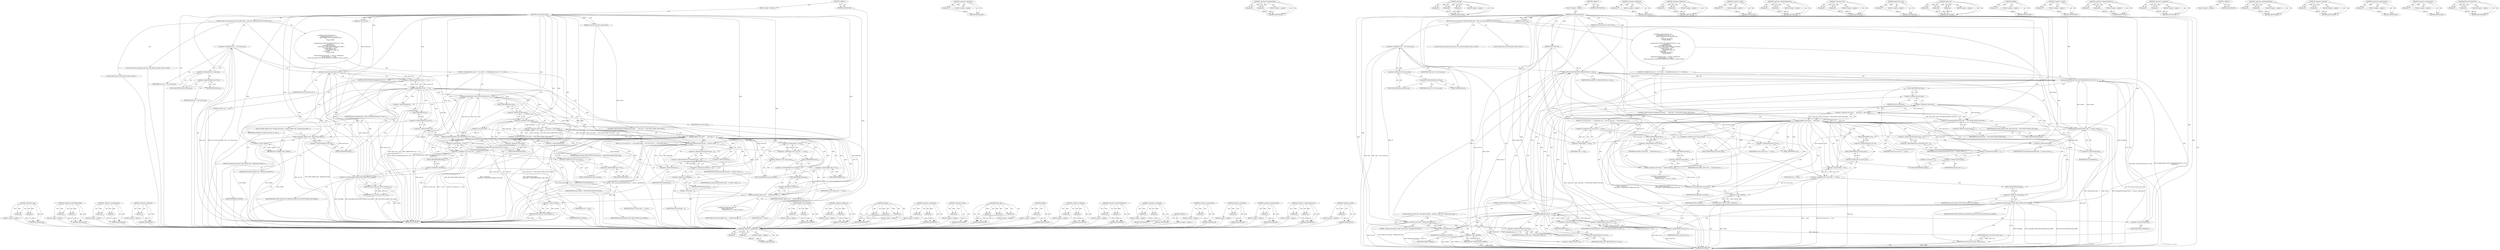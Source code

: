 digraph "RING_GET_REQUEST" {
vulnerable_224 [label=<(METHOD,&lt;operator&gt;.and)>];
vulnerable_225 [label=<(PARAM,p1)>];
vulnerable_226 [label=<(PARAM,p2)>];
vulnerable_227 [label=<(BLOCK,&lt;empty&gt;,&lt;empty&gt;)>];
vulnerable_228 [label=<(METHOD_RETURN,ANY)>];
vulnerable_205 [label=<(METHOD,&lt;operator&gt;.greaterEqualsThan)>];
vulnerable_206 [label=<(PARAM,p1)>];
vulnerable_207 [label=<(PARAM,p2)>];
vulnerable_208 [label=<(BLOCK,&lt;empty&gt;,&lt;empty&gt;)>];
vulnerable_209 [label=<(METHOD_RETURN,ANY)>];
vulnerable_158 [label=<(METHOD,&lt;operator&gt;.lessEqualsThan)>];
vulnerable_159 [label=<(PARAM,p1)>];
vulnerable_160 [label=<(PARAM,p2)>];
vulnerable_161 [label=<(BLOCK,&lt;empty&gt;,&lt;empty&gt;)>];
vulnerable_162 [label=<(METHOD_RETURN,ANY)>];
vulnerable_183 [label=<(METHOD,&lt;operator&gt;.addressOf)>];
vulnerable_184 [label=<(PARAM,p1)>];
vulnerable_185 [label=<(BLOCK,&lt;empty&gt;,&lt;empty&gt;)>];
vulnerable_186 [label=<(METHOD_RETURN,ANY)>];
vulnerable_6 [label=<(METHOD,&lt;global&gt;)<SUB>1</SUB>>];
vulnerable_7 [label=<(BLOCK,&lt;empty&gt;,&lt;empty&gt;)<SUB>1</SUB>>];
vulnerable_8 [label=<(METHOD,xen_netbk_get_extras)<SUB>1</SUB>>];
vulnerable_9 [label=<(PARAM,struct xenvif *vif)<SUB>1</SUB>>];
vulnerable_10 [label=<(PARAM,struct xen_netif_extra_info *extras)<SUB>2</SUB>>];
vulnerable_11 [label=<(PARAM,int work_to_do)<SUB>3</SUB>>];
vulnerable_12 [label=<(BLOCK,{
	struct xen_netif_extra_info extra;
	RING_IDX...,{
	struct xen_netif_extra_info extra;
	RING_IDX...)<SUB>4</SUB>>];
vulnerable_13 [label="<(LOCAL,struct xen_netif_extra_info extra: xen_netif_extra_info)<SUB>5</SUB>>"];
vulnerable_14 [label="<(LOCAL,RING_IDX cons: RING_IDX)<SUB>6</SUB>>"];
vulnerable_15 [label=<(&lt;operator&gt;.assignment,cons = vif-&gt;tx.req_cons)<SUB>6</SUB>>];
vulnerable_16 [label=<(IDENTIFIER,cons,cons = vif-&gt;tx.req_cons)<SUB>6</SUB>>];
vulnerable_17 [label=<(&lt;operator&gt;.fieldAccess,vif-&gt;tx.req_cons)<SUB>6</SUB>>];
vulnerable_18 [label=<(&lt;operator&gt;.indirectFieldAccess,vif-&gt;tx)<SUB>6</SUB>>];
vulnerable_19 [label=<(IDENTIFIER,vif,cons = vif-&gt;tx.req_cons)<SUB>6</SUB>>];
vulnerable_20 [label=<(FIELD_IDENTIFIER,tx,tx)<SUB>6</SUB>>];
vulnerable_21 [label=<(FIELD_IDENTIFIER,req_cons,req_cons)<SUB>6</SUB>>];
vulnerable_22 [label="<(CONTROL_STRUCTURE,DO,do {
 		if (unlikely(work_to_do-- &lt;= 0)) {
			netdev_dbg(vif-&gt;dev, &quot;Missing extra info\n&quot;);
 			return -EBADR;
 		}
 
		memcpy(&amp;extra, RING_GET_REQUEST(&amp;vif-&gt;tx, cons),
		       sizeof(extra));
 		if (unlikely(!extra.type ||
 			     extra.type &gt;= XEN_NETIF_EXTRA_TYPE_MAX)) {
 			vif-&gt;tx.req_cons = ++cons;
			netdev_dbg(vif-&gt;dev,
 				   &quot;Invalid extra type: %d\n&quot;, extra.type);
 			return -EINVAL;
 		}
 
		memcpy(&amp;extras[extra.type - 1], &amp;extra, sizeof(extra));
		vif-&gt;tx.req_cons = ++cons;
	} while (extra.flags &amp; XEN_NETIF_EXTRA_FLAG_MORE);)<SUB>8</SUB>>"];
vulnerable_23 [label=<(BLOCK,{
 		if (unlikely(work_to_do-- &lt;= 0)) {
			netd...,{
 		if (unlikely(work_to_do-- &lt;= 0)) {
			netd...)<SUB>8</SUB>>];
vulnerable_24 [label=<(CONTROL_STRUCTURE,IF,if (unlikely(work_to_do-- &lt;= 0)))<SUB>9</SUB>>];
vulnerable_25 [label=<(unlikely,unlikely(work_to_do-- &lt;= 0))<SUB>9</SUB>>];
vulnerable_26 [label=<(&lt;operator&gt;.lessEqualsThan,work_to_do-- &lt;= 0)<SUB>9</SUB>>];
vulnerable_27 [label=<(&lt;operator&gt;.postDecrement,work_to_do--)<SUB>9</SUB>>];
vulnerable_28 [label=<(IDENTIFIER,work_to_do,work_to_do--)<SUB>9</SUB>>];
vulnerable_29 [label=<(LITERAL,0,work_to_do-- &lt;= 0)<SUB>9</SUB>>];
vulnerable_30 [label=<(BLOCK,{
			netdev_dbg(vif-&gt;dev, &quot;Missing extra info\n...,{
			netdev_dbg(vif-&gt;dev, &quot;Missing extra info\n...)<SUB>9</SUB>>];
vulnerable_31 [label=<(netdev_dbg,netdev_dbg(vif-&gt;dev, &quot;Missing extra info\n&quot;))<SUB>10</SUB>>];
vulnerable_32 [label=<(&lt;operator&gt;.indirectFieldAccess,vif-&gt;dev)<SUB>10</SUB>>];
vulnerable_33 [label=<(IDENTIFIER,vif,netdev_dbg(vif-&gt;dev, &quot;Missing extra info\n&quot;))<SUB>10</SUB>>];
vulnerable_34 [label=<(FIELD_IDENTIFIER,dev,dev)<SUB>10</SUB>>];
vulnerable_35 [label=<(LITERAL,&quot;Missing extra info\n&quot;,netdev_dbg(vif-&gt;dev, &quot;Missing extra info\n&quot;))<SUB>10</SUB>>];
vulnerable_36 [label=<(RETURN,return -EBADR;,return -EBADR;)<SUB>11</SUB>>];
vulnerable_37 [label=<(&lt;operator&gt;.minus,-EBADR)<SUB>11</SUB>>];
vulnerable_38 [label=<(IDENTIFIER,EBADR,-EBADR)<SUB>11</SUB>>];
vulnerable_39 [label=<(memcpy,memcpy(&amp;extra, RING_GET_REQUEST(&amp;vif-&gt;tx, cons)...)<SUB>14</SUB>>];
vulnerable_40 [label=<(&lt;operator&gt;.addressOf,&amp;extra)<SUB>14</SUB>>];
vulnerable_41 [label=<(IDENTIFIER,extra,memcpy(&amp;extra, RING_GET_REQUEST(&amp;vif-&gt;tx, cons)...)<SUB>14</SUB>>];
vulnerable_42 [label=<(RING_GET_REQUEST,RING_GET_REQUEST(&amp;vif-&gt;tx, cons))<SUB>14</SUB>>];
vulnerable_43 [label=<(&lt;operator&gt;.addressOf,&amp;vif-&gt;tx)<SUB>14</SUB>>];
vulnerable_44 [label=<(&lt;operator&gt;.indirectFieldAccess,vif-&gt;tx)<SUB>14</SUB>>];
vulnerable_45 [label=<(IDENTIFIER,vif,RING_GET_REQUEST(&amp;vif-&gt;tx, cons))<SUB>14</SUB>>];
vulnerable_46 [label=<(FIELD_IDENTIFIER,tx,tx)<SUB>14</SUB>>];
vulnerable_47 [label=<(IDENTIFIER,cons,RING_GET_REQUEST(&amp;vif-&gt;tx, cons))<SUB>14</SUB>>];
vulnerable_48 [label=<(&lt;operator&gt;.sizeOf,sizeof(extra))<SUB>15</SUB>>];
vulnerable_49 [label=<(IDENTIFIER,extra,sizeof(extra))<SUB>15</SUB>>];
vulnerable_50 [label=<(CONTROL_STRUCTURE,IF,if (unlikely(!extra.type ||
 			     extra.type &gt;= XEN_NETIF_EXTRA_TYPE_MAX)))<SUB>16</SUB>>];
vulnerable_51 [label=<(unlikely,unlikely(!extra.type ||
 			     extra.type &gt;= ...)<SUB>16</SUB>>];
vulnerable_52 [label=<(&lt;operator&gt;.logicalOr,!extra.type ||
 			     extra.type &gt;= XEN_NETIF...)<SUB>16</SUB>>];
vulnerable_53 [label=<(&lt;operator&gt;.logicalNot,!extra.type)<SUB>16</SUB>>];
vulnerable_54 [label=<(&lt;operator&gt;.fieldAccess,extra.type)<SUB>16</SUB>>];
vulnerable_55 [label=<(IDENTIFIER,extra,!extra.type)<SUB>16</SUB>>];
vulnerable_56 [label=<(FIELD_IDENTIFIER,type,type)<SUB>16</SUB>>];
vulnerable_57 [label=<(&lt;operator&gt;.greaterEqualsThan,extra.type &gt;= XEN_NETIF_EXTRA_TYPE_MAX)<SUB>17</SUB>>];
vulnerable_58 [label=<(&lt;operator&gt;.fieldAccess,extra.type)<SUB>17</SUB>>];
vulnerable_59 [label=<(IDENTIFIER,extra,extra.type &gt;= XEN_NETIF_EXTRA_TYPE_MAX)<SUB>17</SUB>>];
vulnerable_60 [label=<(FIELD_IDENTIFIER,type,type)<SUB>17</SUB>>];
vulnerable_61 [label=<(IDENTIFIER,XEN_NETIF_EXTRA_TYPE_MAX,extra.type &gt;= XEN_NETIF_EXTRA_TYPE_MAX)<SUB>17</SUB>>];
vulnerable_62 [label=<(BLOCK,{
 			vif-&gt;tx.req_cons = ++cons;
			netdev_dbg(...,{
 			vif-&gt;tx.req_cons = ++cons;
			netdev_dbg(...)<SUB>17</SUB>>];
vulnerable_63 [label=<(&lt;operator&gt;.assignment,vif-&gt;tx.req_cons = ++cons)<SUB>18</SUB>>];
vulnerable_64 [label=<(&lt;operator&gt;.fieldAccess,vif-&gt;tx.req_cons)<SUB>18</SUB>>];
vulnerable_65 [label=<(&lt;operator&gt;.indirectFieldAccess,vif-&gt;tx)<SUB>18</SUB>>];
vulnerable_66 [label=<(IDENTIFIER,vif,vif-&gt;tx.req_cons = ++cons)<SUB>18</SUB>>];
vulnerable_67 [label=<(FIELD_IDENTIFIER,tx,tx)<SUB>18</SUB>>];
vulnerable_68 [label=<(FIELD_IDENTIFIER,req_cons,req_cons)<SUB>18</SUB>>];
vulnerable_69 [label=<(&lt;operator&gt;.preIncrement,++cons)<SUB>18</SUB>>];
vulnerable_70 [label=<(IDENTIFIER,cons,++cons)<SUB>18</SUB>>];
vulnerable_71 [label=<(netdev_dbg,netdev_dbg(vif-&gt;dev,
 				   &quot;Invalid extra typ...)<SUB>19</SUB>>];
vulnerable_72 [label=<(&lt;operator&gt;.indirectFieldAccess,vif-&gt;dev)<SUB>19</SUB>>];
vulnerable_73 [label=<(IDENTIFIER,vif,netdev_dbg(vif-&gt;dev,
 				   &quot;Invalid extra typ...)<SUB>19</SUB>>];
vulnerable_74 [label=<(FIELD_IDENTIFIER,dev,dev)<SUB>19</SUB>>];
vulnerable_75 [label="<(LITERAL,&quot;Invalid extra type: %d\n&quot;,netdev_dbg(vif-&gt;dev,
 				   &quot;Invalid extra typ...)<SUB>20</SUB>>"];
vulnerable_76 [label=<(&lt;operator&gt;.fieldAccess,extra.type)<SUB>20</SUB>>];
vulnerable_77 [label=<(IDENTIFIER,extra,netdev_dbg(vif-&gt;dev,
 				   &quot;Invalid extra typ...)<SUB>20</SUB>>];
vulnerable_78 [label=<(FIELD_IDENTIFIER,type,type)<SUB>20</SUB>>];
vulnerable_79 [label=<(RETURN,return -EINVAL;,return -EINVAL;)<SUB>21</SUB>>];
vulnerable_80 [label=<(&lt;operator&gt;.minus,-EINVAL)<SUB>21</SUB>>];
vulnerable_81 [label=<(IDENTIFIER,EINVAL,-EINVAL)<SUB>21</SUB>>];
vulnerable_82 [label=<(memcpy,memcpy(&amp;extras[extra.type - 1], &amp;extra, sizeof(...)<SUB>24</SUB>>];
vulnerable_83 [label=<(&lt;operator&gt;.addressOf,&amp;extras[extra.type - 1])<SUB>24</SUB>>];
vulnerable_84 [label=<(&lt;operator&gt;.indirectIndexAccess,extras[extra.type - 1])<SUB>24</SUB>>];
vulnerable_85 [label=<(IDENTIFIER,extras,memcpy(&amp;extras[extra.type - 1], &amp;extra, sizeof(...)<SUB>24</SUB>>];
vulnerable_86 [label=<(&lt;operator&gt;.subtraction,extra.type - 1)<SUB>24</SUB>>];
vulnerable_87 [label=<(&lt;operator&gt;.fieldAccess,extra.type)<SUB>24</SUB>>];
vulnerable_88 [label=<(IDENTIFIER,extra,extra.type - 1)<SUB>24</SUB>>];
vulnerable_89 [label=<(FIELD_IDENTIFIER,type,type)<SUB>24</SUB>>];
vulnerable_90 [label=<(LITERAL,1,extra.type - 1)<SUB>24</SUB>>];
vulnerable_91 [label=<(&lt;operator&gt;.addressOf,&amp;extra)<SUB>24</SUB>>];
vulnerable_92 [label=<(IDENTIFIER,extra,memcpy(&amp;extras[extra.type - 1], &amp;extra, sizeof(...)<SUB>24</SUB>>];
vulnerable_93 [label=<(&lt;operator&gt;.sizeOf,sizeof(extra))<SUB>24</SUB>>];
vulnerable_94 [label=<(IDENTIFIER,extra,sizeof(extra))<SUB>24</SUB>>];
vulnerable_95 [label=<(&lt;operator&gt;.assignment,vif-&gt;tx.req_cons = ++cons)<SUB>25</SUB>>];
vulnerable_96 [label=<(&lt;operator&gt;.fieldAccess,vif-&gt;tx.req_cons)<SUB>25</SUB>>];
vulnerable_97 [label=<(&lt;operator&gt;.indirectFieldAccess,vif-&gt;tx)<SUB>25</SUB>>];
vulnerable_98 [label=<(IDENTIFIER,vif,vif-&gt;tx.req_cons = ++cons)<SUB>25</SUB>>];
vulnerable_99 [label=<(FIELD_IDENTIFIER,tx,tx)<SUB>25</SUB>>];
vulnerable_100 [label=<(FIELD_IDENTIFIER,req_cons,req_cons)<SUB>25</SUB>>];
vulnerable_101 [label=<(&lt;operator&gt;.preIncrement,++cons)<SUB>25</SUB>>];
vulnerable_102 [label=<(IDENTIFIER,cons,++cons)<SUB>25</SUB>>];
vulnerable_103 [label=<(&lt;operator&gt;.and,extra.flags &amp; XEN_NETIF_EXTRA_FLAG_MORE)<SUB>26</SUB>>];
vulnerable_104 [label=<(&lt;operator&gt;.fieldAccess,extra.flags)<SUB>26</SUB>>];
vulnerable_105 [label=<(IDENTIFIER,extra,extra.flags &amp; XEN_NETIF_EXTRA_FLAG_MORE)<SUB>26</SUB>>];
vulnerable_106 [label=<(FIELD_IDENTIFIER,flags,flags)<SUB>26</SUB>>];
vulnerable_107 [label=<(IDENTIFIER,XEN_NETIF_EXTRA_FLAG_MORE,extra.flags &amp; XEN_NETIF_EXTRA_FLAG_MORE)<SUB>26</SUB>>];
vulnerable_108 [label=<(RETURN,return work_to_do;,return work_to_do;)<SUB>28</SUB>>];
vulnerable_109 [label=<(IDENTIFIER,work_to_do,return work_to_do;)<SUB>28</SUB>>];
vulnerable_110 [label=<(METHOD_RETURN,int)<SUB>1</SUB>>];
vulnerable_112 [label=<(METHOD_RETURN,ANY)<SUB>1</SUB>>];
vulnerable_187 [label=<(METHOD,RING_GET_REQUEST)>];
vulnerable_188 [label=<(PARAM,p1)>];
vulnerable_189 [label=<(PARAM,p2)>];
vulnerable_190 [label=<(BLOCK,&lt;empty&gt;,&lt;empty&gt;)>];
vulnerable_191 [label=<(METHOD_RETURN,ANY)>];
vulnerable_144 [label=<(METHOD,&lt;operator&gt;.fieldAccess)>];
vulnerable_145 [label=<(PARAM,p1)>];
vulnerable_146 [label=<(PARAM,p2)>];
vulnerable_147 [label=<(BLOCK,&lt;empty&gt;,&lt;empty&gt;)>];
vulnerable_148 [label=<(METHOD_RETURN,ANY)>];
vulnerable_177 [label=<(METHOD,memcpy)>];
vulnerable_178 [label=<(PARAM,p1)>];
vulnerable_179 [label=<(PARAM,p2)>];
vulnerable_180 [label=<(PARAM,p3)>];
vulnerable_181 [label=<(BLOCK,&lt;empty&gt;,&lt;empty&gt;)>];
vulnerable_182 [label=<(METHOD_RETURN,ANY)>];
vulnerable_219 [label=<(METHOD,&lt;operator&gt;.subtraction)>];
vulnerable_220 [label=<(PARAM,p1)>];
vulnerable_221 [label=<(PARAM,p2)>];
vulnerable_222 [label=<(BLOCK,&lt;empty&gt;,&lt;empty&gt;)>];
vulnerable_223 [label=<(METHOD_RETURN,ANY)>];
vulnerable_173 [label=<(METHOD,&lt;operator&gt;.minus)>];
vulnerable_174 [label=<(PARAM,p1)>];
vulnerable_175 [label=<(BLOCK,&lt;empty&gt;,&lt;empty&gt;)>];
vulnerable_176 [label=<(METHOD_RETURN,ANY)>];
vulnerable_167 [label=<(METHOD,netdev_dbg)>];
vulnerable_168 [label=<(PARAM,p1)>];
vulnerable_169 [label=<(PARAM,p2)>];
vulnerable_170 [label=<(PARAM,p3)>];
vulnerable_171 [label=<(BLOCK,&lt;empty&gt;,&lt;empty&gt;)>];
vulnerable_172 [label=<(METHOD_RETURN,ANY)>];
vulnerable_154 [label=<(METHOD,unlikely)>];
vulnerable_155 [label=<(PARAM,p1)>];
vulnerable_156 [label=<(BLOCK,&lt;empty&gt;,&lt;empty&gt;)>];
vulnerable_157 [label=<(METHOD_RETURN,ANY)>];
vulnerable_196 [label=<(METHOD,&lt;operator&gt;.logicalOr)>];
vulnerable_197 [label=<(PARAM,p1)>];
vulnerable_198 [label=<(PARAM,p2)>];
vulnerable_199 [label=<(BLOCK,&lt;empty&gt;,&lt;empty&gt;)>];
vulnerable_200 [label=<(METHOD_RETURN,ANY)>];
vulnerable_149 [label=<(METHOD,&lt;operator&gt;.indirectFieldAccess)>];
vulnerable_150 [label=<(PARAM,p1)>];
vulnerable_151 [label=<(PARAM,p2)>];
vulnerable_152 [label=<(BLOCK,&lt;empty&gt;,&lt;empty&gt;)>];
vulnerable_153 [label=<(METHOD_RETURN,ANY)>];
vulnerable_139 [label=<(METHOD,&lt;operator&gt;.assignment)>];
vulnerable_140 [label=<(PARAM,p1)>];
vulnerable_141 [label=<(PARAM,p2)>];
vulnerable_142 [label=<(BLOCK,&lt;empty&gt;,&lt;empty&gt;)>];
vulnerable_143 [label=<(METHOD_RETURN,ANY)>];
vulnerable_133 [label=<(METHOD,&lt;global&gt;)<SUB>1</SUB>>];
vulnerable_134 [label=<(BLOCK,&lt;empty&gt;,&lt;empty&gt;)>];
vulnerable_135 [label=<(METHOD_RETURN,ANY)>];
vulnerable_210 [label=<(METHOD,&lt;operator&gt;.preIncrement)>];
vulnerable_211 [label=<(PARAM,p1)>];
vulnerable_212 [label=<(BLOCK,&lt;empty&gt;,&lt;empty&gt;)>];
vulnerable_213 [label=<(METHOD_RETURN,ANY)>];
vulnerable_201 [label=<(METHOD,&lt;operator&gt;.logicalNot)>];
vulnerable_202 [label=<(PARAM,p1)>];
vulnerable_203 [label=<(BLOCK,&lt;empty&gt;,&lt;empty&gt;)>];
vulnerable_204 [label=<(METHOD_RETURN,ANY)>];
vulnerable_163 [label=<(METHOD,&lt;operator&gt;.postDecrement)>];
vulnerable_164 [label=<(PARAM,p1)>];
vulnerable_165 [label=<(BLOCK,&lt;empty&gt;,&lt;empty&gt;)>];
vulnerable_166 [label=<(METHOD_RETURN,ANY)>];
vulnerable_214 [label=<(METHOD,&lt;operator&gt;.indirectIndexAccess)>];
vulnerable_215 [label=<(PARAM,p1)>];
vulnerable_216 [label=<(PARAM,p2)>];
vulnerable_217 [label=<(BLOCK,&lt;empty&gt;,&lt;empty&gt;)>];
vulnerable_218 [label=<(METHOD_RETURN,ANY)>];
vulnerable_192 [label=<(METHOD,&lt;operator&gt;.sizeOf)>];
vulnerable_193 [label=<(PARAM,p1)>];
vulnerable_194 [label=<(BLOCK,&lt;empty&gt;,&lt;empty&gt;)>];
vulnerable_195 [label=<(METHOD_RETURN,ANY)>];
fixed_227 [label=<(METHOD,&lt;operator&gt;.subtraction)>];
fixed_228 [label=<(PARAM,p1)>];
fixed_229 [label=<(PARAM,p2)>];
fixed_230 [label=<(BLOCK,&lt;empty&gt;,&lt;empty&gt;)>];
fixed_231 [label=<(METHOD_RETURN,ANY)>];
fixed_209 [label=<(METHOD,&lt;operator&gt;.logicalNot)>];
fixed_210 [label=<(PARAM,p1)>];
fixed_211 [label=<(BLOCK,&lt;empty&gt;,&lt;empty&gt;)>];
fixed_212 [label=<(METHOD_RETURN,ANY)>];
fixed_162 [label=<(METHOD,&lt;operator&gt;.lessEqualsThan)>];
fixed_163 [label=<(PARAM,p1)>];
fixed_164 [label=<(PARAM,p2)>];
fixed_165 [label=<(BLOCK,&lt;empty&gt;,&lt;empty&gt;)>];
fixed_166 [label=<(METHOD_RETURN,ANY)>];
fixed_185 [label=<(METHOD,memcpy)>];
fixed_186 [label=<(PARAM,p1)>];
fixed_187 [label=<(PARAM,p2)>];
fixed_188 [label=<(PARAM,p3)>];
fixed_189 [label=<(BLOCK,&lt;empty&gt;,&lt;empty&gt;)>];
fixed_190 [label=<(METHOD_RETURN,ANY)>];
fixed_6 [label=<(METHOD,&lt;global&gt;)<SUB>1</SUB>>];
fixed_7 [label=<(BLOCK,&lt;empty&gt;,&lt;empty&gt;)<SUB>1</SUB>>];
fixed_8 [label=<(METHOD,xen_netbk_get_extras)<SUB>1</SUB>>];
fixed_9 [label=<(PARAM,struct xenvif *vif)<SUB>1</SUB>>];
fixed_10 [label=<(PARAM,struct xen_netif_extra_info *extras)<SUB>2</SUB>>];
fixed_11 [label=<(PARAM,int work_to_do)<SUB>3</SUB>>];
fixed_12 [label=<(BLOCK,{
	struct xen_netif_extra_info extra;
	RING_IDX...,{
	struct xen_netif_extra_info extra;
	RING_IDX...)<SUB>4</SUB>>];
fixed_13 [label="<(LOCAL,struct xen_netif_extra_info extra: xen_netif_extra_info)<SUB>5</SUB>>"];
fixed_14 [label="<(LOCAL,RING_IDX cons: RING_IDX)<SUB>6</SUB>>"];
fixed_15 [label=<(&lt;operator&gt;.assignment,cons = vif-&gt;tx.req_cons)<SUB>6</SUB>>];
fixed_16 [label=<(IDENTIFIER,cons,cons = vif-&gt;tx.req_cons)<SUB>6</SUB>>];
fixed_17 [label=<(&lt;operator&gt;.fieldAccess,vif-&gt;tx.req_cons)<SUB>6</SUB>>];
fixed_18 [label=<(&lt;operator&gt;.indirectFieldAccess,vif-&gt;tx)<SUB>6</SUB>>];
fixed_19 [label=<(IDENTIFIER,vif,cons = vif-&gt;tx.req_cons)<SUB>6</SUB>>];
fixed_20 [label=<(FIELD_IDENTIFIER,tx,tx)<SUB>6</SUB>>];
fixed_21 [label=<(FIELD_IDENTIFIER,req_cons,req_cons)<SUB>6</SUB>>];
fixed_22 [label="<(CONTROL_STRUCTURE,DO,do {
 		if (unlikely(work_to_do-- &lt;= 0)) {
			netdev_err(vif-&gt;dev, &quot;Missing extra info\n&quot;);
			netbk_fatal_tx_err(vif);
 			return -EBADR;
 		}
 
		memcpy(&amp;extra, RING_GET_REQUEST(&amp;vif-&gt;tx, cons),
		       sizeof(extra));
 		if (unlikely(!extra.type ||
 			     extra.type &gt;= XEN_NETIF_EXTRA_TYPE_MAX)) {
 			vif-&gt;tx.req_cons = ++cons;
			netdev_err(vif-&gt;dev,
 				   &quot;Invalid extra type: %d\n&quot;, extra.type);
			netbk_fatal_tx_err(vif);
 			return -EINVAL;
 		}
 
		memcpy(&amp;extras[extra.type - 1], &amp;extra, sizeof(extra));
		vif-&gt;tx.req_cons = ++cons;
	} while (extra.flags &amp; XEN_NETIF_EXTRA_FLAG_MORE);)<SUB>8</SUB>>"];
fixed_23 [label=<(BLOCK,{
 		if (unlikely(work_to_do-- &lt;= 0)) {
			netd...,{
 		if (unlikely(work_to_do-- &lt;= 0)) {
			netd...)<SUB>8</SUB>>];
fixed_24 [label=<(CONTROL_STRUCTURE,IF,if (unlikely(work_to_do-- &lt;= 0)))<SUB>9</SUB>>];
fixed_25 [label=<(unlikely,unlikely(work_to_do-- &lt;= 0))<SUB>9</SUB>>];
fixed_26 [label=<(&lt;operator&gt;.lessEqualsThan,work_to_do-- &lt;= 0)<SUB>9</SUB>>];
fixed_27 [label=<(&lt;operator&gt;.postDecrement,work_to_do--)<SUB>9</SUB>>];
fixed_28 [label=<(IDENTIFIER,work_to_do,work_to_do--)<SUB>9</SUB>>];
fixed_29 [label=<(LITERAL,0,work_to_do-- &lt;= 0)<SUB>9</SUB>>];
fixed_30 [label=<(BLOCK,{
			netdev_err(vif-&gt;dev, &quot;Missing extra info\n...,{
			netdev_err(vif-&gt;dev, &quot;Missing extra info\n...)<SUB>9</SUB>>];
fixed_31 [label=<(netdev_err,netdev_err(vif-&gt;dev, &quot;Missing extra info\n&quot;))<SUB>10</SUB>>];
fixed_32 [label=<(&lt;operator&gt;.indirectFieldAccess,vif-&gt;dev)<SUB>10</SUB>>];
fixed_33 [label=<(IDENTIFIER,vif,netdev_err(vif-&gt;dev, &quot;Missing extra info\n&quot;))<SUB>10</SUB>>];
fixed_34 [label=<(FIELD_IDENTIFIER,dev,dev)<SUB>10</SUB>>];
fixed_35 [label=<(LITERAL,&quot;Missing extra info\n&quot;,netdev_err(vif-&gt;dev, &quot;Missing extra info\n&quot;))<SUB>10</SUB>>];
fixed_36 [label=<(netbk_fatal_tx_err,netbk_fatal_tx_err(vif))<SUB>11</SUB>>];
fixed_37 [label=<(IDENTIFIER,vif,netbk_fatal_tx_err(vif))<SUB>11</SUB>>];
fixed_38 [label=<(RETURN,return -EBADR;,return -EBADR;)<SUB>12</SUB>>];
fixed_39 [label=<(&lt;operator&gt;.minus,-EBADR)<SUB>12</SUB>>];
fixed_40 [label=<(IDENTIFIER,EBADR,-EBADR)<SUB>12</SUB>>];
fixed_41 [label=<(memcpy,memcpy(&amp;extra, RING_GET_REQUEST(&amp;vif-&gt;tx, cons)...)<SUB>15</SUB>>];
fixed_42 [label=<(&lt;operator&gt;.addressOf,&amp;extra)<SUB>15</SUB>>];
fixed_43 [label=<(IDENTIFIER,extra,memcpy(&amp;extra, RING_GET_REQUEST(&amp;vif-&gt;tx, cons)...)<SUB>15</SUB>>];
fixed_44 [label=<(RING_GET_REQUEST,RING_GET_REQUEST(&amp;vif-&gt;tx, cons))<SUB>15</SUB>>];
fixed_45 [label=<(&lt;operator&gt;.addressOf,&amp;vif-&gt;tx)<SUB>15</SUB>>];
fixed_46 [label=<(&lt;operator&gt;.indirectFieldAccess,vif-&gt;tx)<SUB>15</SUB>>];
fixed_47 [label=<(IDENTIFIER,vif,RING_GET_REQUEST(&amp;vif-&gt;tx, cons))<SUB>15</SUB>>];
fixed_48 [label=<(FIELD_IDENTIFIER,tx,tx)<SUB>15</SUB>>];
fixed_49 [label=<(IDENTIFIER,cons,RING_GET_REQUEST(&amp;vif-&gt;tx, cons))<SUB>15</SUB>>];
fixed_50 [label=<(&lt;operator&gt;.sizeOf,sizeof(extra))<SUB>16</SUB>>];
fixed_51 [label=<(IDENTIFIER,extra,sizeof(extra))<SUB>16</SUB>>];
fixed_52 [label=<(CONTROL_STRUCTURE,IF,if (unlikely(!extra.type ||
 			     extra.type &gt;= XEN_NETIF_EXTRA_TYPE_MAX)))<SUB>17</SUB>>];
fixed_53 [label=<(unlikely,unlikely(!extra.type ||
 			     extra.type &gt;= ...)<SUB>17</SUB>>];
fixed_54 [label=<(&lt;operator&gt;.logicalOr,!extra.type ||
 			     extra.type &gt;= XEN_NETIF...)<SUB>17</SUB>>];
fixed_55 [label=<(&lt;operator&gt;.logicalNot,!extra.type)<SUB>17</SUB>>];
fixed_56 [label=<(&lt;operator&gt;.fieldAccess,extra.type)<SUB>17</SUB>>];
fixed_57 [label=<(IDENTIFIER,extra,!extra.type)<SUB>17</SUB>>];
fixed_58 [label=<(FIELD_IDENTIFIER,type,type)<SUB>17</SUB>>];
fixed_59 [label=<(&lt;operator&gt;.greaterEqualsThan,extra.type &gt;= XEN_NETIF_EXTRA_TYPE_MAX)<SUB>18</SUB>>];
fixed_60 [label=<(&lt;operator&gt;.fieldAccess,extra.type)<SUB>18</SUB>>];
fixed_61 [label=<(IDENTIFIER,extra,extra.type &gt;= XEN_NETIF_EXTRA_TYPE_MAX)<SUB>18</SUB>>];
fixed_62 [label=<(FIELD_IDENTIFIER,type,type)<SUB>18</SUB>>];
fixed_63 [label=<(IDENTIFIER,XEN_NETIF_EXTRA_TYPE_MAX,extra.type &gt;= XEN_NETIF_EXTRA_TYPE_MAX)<SUB>18</SUB>>];
fixed_64 [label=<(BLOCK,{
 			vif-&gt;tx.req_cons = ++cons;
			netdev_err(...,{
 			vif-&gt;tx.req_cons = ++cons;
			netdev_err(...)<SUB>18</SUB>>];
fixed_65 [label=<(&lt;operator&gt;.assignment,vif-&gt;tx.req_cons = ++cons)<SUB>19</SUB>>];
fixed_66 [label=<(&lt;operator&gt;.fieldAccess,vif-&gt;tx.req_cons)<SUB>19</SUB>>];
fixed_67 [label=<(&lt;operator&gt;.indirectFieldAccess,vif-&gt;tx)<SUB>19</SUB>>];
fixed_68 [label=<(IDENTIFIER,vif,vif-&gt;tx.req_cons = ++cons)<SUB>19</SUB>>];
fixed_69 [label=<(FIELD_IDENTIFIER,tx,tx)<SUB>19</SUB>>];
fixed_70 [label=<(FIELD_IDENTIFIER,req_cons,req_cons)<SUB>19</SUB>>];
fixed_71 [label=<(&lt;operator&gt;.preIncrement,++cons)<SUB>19</SUB>>];
fixed_72 [label=<(IDENTIFIER,cons,++cons)<SUB>19</SUB>>];
fixed_73 [label=<(netdev_err,netdev_err(vif-&gt;dev,
 				   &quot;Invalid extra typ...)<SUB>20</SUB>>];
fixed_74 [label=<(&lt;operator&gt;.indirectFieldAccess,vif-&gt;dev)<SUB>20</SUB>>];
fixed_75 [label=<(IDENTIFIER,vif,netdev_err(vif-&gt;dev,
 				   &quot;Invalid extra typ...)<SUB>20</SUB>>];
fixed_76 [label=<(FIELD_IDENTIFIER,dev,dev)<SUB>20</SUB>>];
fixed_77 [label="<(LITERAL,&quot;Invalid extra type: %d\n&quot;,netdev_err(vif-&gt;dev,
 				   &quot;Invalid extra typ...)<SUB>21</SUB>>"];
fixed_78 [label=<(&lt;operator&gt;.fieldAccess,extra.type)<SUB>21</SUB>>];
fixed_79 [label=<(IDENTIFIER,extra,netdev_err(vif-&gt;dev,
 				   &quot;Invalid extra typ...)<SUB>21</SUB>>];
fixed_80 [label=<(FIELD_IDENTIFIER,type,type)<SUB>21</SUB>>];
fixed_81 [label=<(netbk_fatal_tx_err,netbk_fatal_tx_err(vif))<SUB>22</SUB>>];
fixed_82 [label=<(IDENTIFIER,vif,netbk_fatal_tx_err(vif))<SUB>22</SUB>>];
fixed_83 [label=<(RETURN,return -EINVAL;,return -EINVAL;)<SUB>23</SUB>>];
fixed_84 [label=<(&lt;operator&gt;.minus,-EINVAL)<SUB>23</SUB>>];
fixed_85 [label=<(IDENTIFIER,EINVAL,-EINVAL)<SUB>23</SUB>>];
fixed_86 [label=<(memcpy,memcpy(&amp;extras[extra.type - 1], &amp;extra, sizeof(...)<SUB>26</SUB>>];
fixed_87 [label=<(&lt;operator&gt;.addressOf,&amp;extras[extra.type - 1])<SUB>26</SUB>>];
fixed_88 [label=<(&lt;operator&gt;.indirectIndexAccess,extras[extra.type - 1])<SUB>26</SUB>>];
fixed_89 [label=<(IDENTIFIER,extras,memcpy(&amp;extras[extra.type - 1], &amp;extra, sizeof(...)<SUB>26</SUB>>];
fixed_90 [label=<(&lt;operator&gt;.subtraction,extra.type - 1)<SUB>26</SUB>>];
fixed_91 [label=<(&lt;operator&gt;.fieldAccess,extra.type)<SUB>26</SUB>>];
fixed_92 [label=<(IDENTIFIER,extra,extra.type - 1)<SUB>26</SUB>>];
fixed_93 [label=<(FIELD_IDENTIFIER,type,type)<SUB>26</SUB>>];
fixed_94 [label=<(LITERAL,1,extra.type - 1)<SUB>26</SUB>>];
fixed_95 [label=<(&lt;operator&gt;.addressOf,&amp;extra)<SUB>26</SUB>>];
fixed_96 [label=<(IDENTIFIER,extra,memcpy(&amp;extras[extra.type - 1], &amp;extra, sizeof(...)<SUB>26</SUB>>];
fixed_97 [label=<(&lt;operator&gt;.sizeOf,sizeof(extra))<SUB>26</SUB>>];
fixed_98 [label=<(IDENTIFIER,extra,sizeof(extra))<SUB>26</SUB>>];
fixed_99 [label=<(&lt;operator&gt;.assignment,vif-&gt;tx.req_cons = ++cons)<SUB>27</SUB>>];
fixed_100 [label=<(&lt;operator&gt;.fieldAccess,vif-&gt;tx.req_cons)<SUB>27</SUB>>];
fixed_101 [label=<(&lt;operator&gt;.indirectFieldAccess,vif-&gt;tx)<SUB>27</SUB>>];
fixed_102 [label=<(IDENTIFIER,vif,vif-&gt;tx.req_cons = ++cons)<SUB>27</SUB>>];
fixed_103 [label=<(FIELD_IDENTIFIER,tx,tx)<SUB>27</SUB>>];
fixed_104 [label=<(FIELD_IDENTIFIER,req_cons,req_cons)<SUB>27</SUB>>];
fixed_105 [label=<(&lt;operator&gt;.preIncrement,++cons)<SUB>27</SUB>>];
fixed_106 [label=<(IDENTIFIER,cons,++cons)<SUB>27</SUB>>];
fixed_107 [label=<(&lt;operator&gt;.and,extra.flags &amp; XEN_NETIF_EXTRA_FLAG_MORE)<SUB>28</SUB>>];
fixed_108 [label=<(&lt;operator&gt;.fieldAccess,extra.flags)<SUB>28</SUB>>];
fixed_109 [label=<(IDENTIFIER,extra,extra.flags &amp; XEN_NETIF_EXTRA_FLAG_MORE)<SUB>28</SUB>>];
fixed_110 [label=<(FIELD_IDENTIFIER,flags,flags)<SUB>28</SUB>>];
fixed_111 [label=<(IDENTIFIER,XEN_NETIF_EXTRA_FLAG_MORE,extra.flags &amp; XEN_NETIF_EXTRA_FLAG_MORE)<SUB>28</SUB>>];
fixed_112 [label=<(RETURN,return work_to_do;,return work_to_do;)<SUB>30</SUB>>];
fixed_113 [label=<(IDENTIFIER,work_to_do,return work_to_do;)<SUB>30</SUB>>];
fixed_114 [label=<(METHOD_RETURN,int)<SUB>1</SUB>>];
fixed_116 [label=<(METHOD_RETURN,ANY)<SUB>1</SUB>>];
fixed_191 [label=<(METHOD,&lt;operator&gt;.addressOf)>];
fixed_192 [label=<(PARAM,p1)>];
fixed_193 [label=<(BLOCK,&lt;empty&gt;,&lt;empty&gt;)>];
fixed_194 [label=<(METHOD_RETURN,ANY)>];
fixed_148 [label=<(METHOD,&lt;operator&gt;.fieldAccess)>];
fixed_149 [label=<(PARAM,p1)>];
fixed_150 [label=<(PARAM,p2)>];
fixed_151 [label=<(BLOCK,&lt;empty&gt;,&lt;empty&gt;)>];
fixed_152 [label=<(METHOD_RETURN,ANY)>];
fixed_181 [label=<(METHOD,&lt;operator&gt;.minus)>];
fixed_182 [label=<(PARAM,p1)>];
fixed_183 [label=<(BLOCK,&lt;empty&gt;,&lt;empty&gt;)>];
fixed_184 [label=<(METHOD_RETURN,ANY)>];
fixed_222 [label=<(METHOD,&lt;operator&gt;.indirectIndexAccess)>];
fixed_223 [label=<(PARAM,p1)>];
fixed_224 [label=<(PARAM,p2)>];
fixed_225 [label=<(BLOCK,&lt;empty&gt;,&lt;empty&gt;)>];
fixed_226 [label=<(METHOD_RETURN,ANY)>];
fixed_232 [label=<(METHOD,&lt;operator&gt;.and)>];
fixed_233 [label=<(PARAM,p1)>];
fixed_234 [label=<(PARAM,p2)>];
fixed_235 [label=<(BLOCK,&lt;empty&gt;,&lt;empty&gt;)>];
fixed_236 [label=<(METHOD_RETURN,ANY)>];
fixed_177 [label=<(METHOD,netbk_fatal_tx_err)>];
fixed_178 [label=<(PARAM,p1)>];
fixed_179 [label=<(BLOCK,&lt;empty&gt;,&lt;empty&gt;)>];
fixed_180 [label=<(METHOD_RETURN,ANY)>];
fixed_171 [label=<(METHOD,netdev_err)>];
fixed_172 [label=<(PARAM,p1)>];
fixed_173 [label=<(PARAM,p2)>];
fixed_174 [label=<(PARAM,p3)>];
fixed_175 [label=<(BLOCK,&lt;empty&gt;,&lt;empty&gt;)>];
fixed_176 [label=<(METHOD_RETURN,ANY)>];
fixed_158 [label=<(METHOD,unlikely)>];
fixed_159 [label=<(PARAM,p1)>];
fixed_160 [label=<(BLOCK,&lt;empty&gt;,&lt;empty&gt;)>];
fixed_161 [label=<(METHOD_RETURN,ANY)>];
fixed_200 [label=<(METHOD,&lt;operator&gt;.sizeOf)>];
fixed_201 [label=<(PARAM,p1)>];
fixed_202 [label=<(BLOCK,&lt;empty&gt;,&lt;empty&gt;)>];
fixed_203 [label=<(METHOD_RETURN,ANY)>];
fixed_153 [label=<(METHOD,&lt;operator&gt;.indirectFieldAccess)>];
fixed_154 [label=<(PARAM,p1)>];
fixed_155 [label=<(PARAM,p2)>];
fixed_156 [label=<(BLOCK,&lt;empty&gt;,&lt;empty&gt;)>];
fixed_157 [label=<(METHOD_RETURN,ANY)>];
fixed_143 [label=<(METHOD,&lt;operator&gt;.assignment)>];
fixed_144 [label=<(PARAM,p1)>];
fixed_145 [label=<(PARAM,p2)>];
fixed_146 [label=<(BLOCK,&lt;empty&gt;,&lt;empty&gt;)>];
fixed_147 [label=<(METHOD_RETURN,ANY)>];
fixed_137 [label=<(METHOD,&lt;global&gt;)<SUB>1</SUB>>];
fixed_138 [label=<(BLOCK,&lt;empty&gt;,&lt;empty&gt;)>];
fixed_139 [label=<(METHOD_RETURN,ANY)>];
fixed_213 [label=<(METHOD,&lt;operator&gt;.greaterEqualsThan)>];
fixed_214 [label=<(PARAM,p1)>];
fixed_215 [label=<(PARAM,p2)>];
fixed_216 [label=<(BLOCK,&lt;empty&gt;,&lt;empty&gt;)>];
fixed_217 [label=<(METHOD_RETURN,ANY)>];
fixed_204 [label=<(METHOD,&lt;operator&gt;.logicalOr)>];
fixed_205 [label=<(PARAM,p1)>];
fixed_206 [label=<(PARAM,p2)>];
fixed_207 [label=<(BLOCK,&lt;empty&gt;,&lt;empty&gt;)>];
fixed_208 [label=<(METHOD_RETURN,ANY)>];
fixed_167 [label=<(METHOD,&lt;operator&gt;.postDecrement)>];
fixed_168 [label=<(PARAM,p1)>];
fixed_169 [label=<(BLOCK,&lt;empty&gt;,&lt;empty&gt;)>];
fixed_170 [label=<(METHOD_RETURN,ANY)>];
fixed_218 [label=<(METHOD,&lt;operator&gt;.preIncrement)>];
fixed_219 [label=<(PARAM,p1)>];
fixed_220 [label=<(BLOCK,&lt;empty&gt;,&lt;empty&gt;)>];
fixed_221 [label=<(METHOD_RETURN,ANY)>];
fixed_195 [label=<(METHOD,RING_GET_REQUEST)>];
fixed_196 [label=<(PARAM,p1)>];
fixed_197 [label=<(PARAM,p2)>];
fixed_198 [label=<(BLOCK,&lt;empty&gt;,&lt;empty&gt;)>];
fixed_199 [label=<(METHOD_RETURN,ANY)>];
vulnerable_224 -> vulnerable_225  [key=0, label="AST: "];
vulnerable_224 -> vulnerable_225  [key=1, label="DDG: "];
vulnerable_224 -> vulnerable_227  [key=0, label="AST: "];
vulnerable_224 -> vulnerable_226  [key=0, label="AST: "];
vulnerable_224 -> vulnerable_226  [key=1, label="DDG: "];
vulnerable_224 -> vulnerable_228  [key=0, label="AST: "];
vulnerable_224 -> vulnerable_228  [key=1, label="CFG: "];
vulnerable_225 -> vulnerable_228  [key=0, label="DDG: p1"];
vulnerable_226 -> vulnerable_228  [key=0, label="DDG: p2"];
vulnerable_227 -> fixed_227  [key=0];
vulnerable_228 -> fixed_227  [key=0];
vulnerable_205 -> vulnerable_206  [key=0, label="AST: "];
vulnerable_205 -> vulnerable_206  [key=1, label="DDG: "];
vulnerable_205 -> vulnerable_208  [key=0, label="AST: "];
vulnerable_205 -> vulnerable_207  [key=0, label="AST: "];
vulnerable_205 -> vulnerable_207  [key=1, label="DDG: "];
vulnerable_205 -> vulnerable_209  [key=0, label="AST: "];
vulnerable_205 -> vulnerable_209  [key=1, label="CFG: "];
vulnerable_206 -> vulnerable_209  [key=0, label="DDG: p1"];
vulnerable_207 -> vulnerable_209  [key=0, label="DDG: p2"];
vulnerable_208 -> fixed_227  [key=0];
vulnerable_209 -> fixed_227  [key=0];
vulnerable_158 -> vulnerable_159  [key=0, label="AST: "];
vulnerable_158 -> vulnerable_159  [key=1, label="DDG: "];
vulnerable_158 -> vulnerable_161  [key=0, label="AST: "];
vulnerable_158 -> vulnerable_160  [key=0, label="AST: "];
vulnerable_158 -> vulnerable_160  [key=1, label="DDG: "];
vulnerable_158 -> vulnerable_162  [key=0, label="AST: "];
vulnerable_158 -> vulnerable_162  [key=1, label="CFG: "];
vulnerable_159 -> vulnerable_162  [key=0, label="DDG: p1"];
vulnerable_160 -> vulnerable_162  [key=0, label="DDG: p2"];
vulnerable_161 -> fixed_227  [key=0];
vulnerable_162 -> fixed_227  [key=0];
vulnerable_183 -> vulnerable_184  [key=0, label="AST: "];
vulnerable_183 -> vulnerable_184  [key=1, label="DDG: "];
vulnerable_183 -> vulnerable_185  [key=0, label="AST: "];
vulnerable_183 -> vulnerable_186  [key=0, label="AST: "];
vulnerable_183 -> vulnerable_186  [key=1, label="CFG: "];
vulnerable_184 -> vulnerable_186  [key=0, label="DDG: p1"];
vulnerable_185 -> fixed_227  [key=0];
vulnerable_186 -> fixed_227  [key=0];
vulnerable_6 -> vulnerable_7  [key=0, label="AST: "];
vulnerable_6 -> vulnerable_112  [key=0, label="AST: "];
vulnerable_6 -> vulnerable_112  [key=1, label="CFG: "];
vulnerable_7 -> vulnerable_8  [key=0, label="AST: "];
vulnerable_8 -> vulnerable_9  [key=0, label="AST: "];
vulnerable_8 -> vulnerable_9  [key=1, label="DDG: "];
vulnerable_8 -> vulnerable_10  [key=0, label="AST: "];
vulnerable_8 -> vulnerable_10  [key=1, label="DDG: "];
vulnerable_8 -> vulnerable_11  [key=0, label="AST: "];
vulnerable_8 -> vulnerable_11  [key=1, label="DDG: "];
vulnerable_8 -> vulnerable_12  [key=0, label="AST: "];
vulnerable_8 -> vulnerable_110  [key=0, label="AST: "];
vulnerable_8 -> vulnerable_20  [key=0, label="CFG: "];
vulnerable_8 -> vulnerable_109  [key=0, label="DDG: "];
vulnerable_8 -> vulnerable_103  [key=0, label="DDG: "];
vulnerable_8 -> vulnerable_39  [key=0, label="DDG: "];
vulnerable_8 -> vulnerable_82  [key=0, label="DDG: "];
vulnerable_8 -> vulnerable_42  [key=0, label="DDG: "];
vulnerable_8 -> vulnerable_101  [key=0, label="DDG: "];
vulnerable_8 -> vulnerable_26  [key=0, label="DDG: "];
vulnerable_8 -> vulnerable_31  [key=0, label="DDG: "];
vulnerable_8 -> vulnerable_71  [key=0, label="DDG: "];
vulnerable_8 -> vulnerable_27  [key=0, label="DDG: "];
vulnerable_8 -> vulnerable_37  [key=0, label="DDG: "];
vulnerable_8 -> vulnerable_57  [key=0, label="DDG: "];
vulnerable_8 -> vulnerable_69  [key=0, label="DDG: "];
vulnerable_8 -> vulnerable_80  [key=0, label="DDG: "];
vulnerable_8 -> vulnerable_86  [key=0, label="DDG: "];
vulnerable_9 -> vulnerable_110  [key=0, label="DDG: vif"];
vulnerable_9 -> vulnerable_42  [key=0, label="DDG: vif"];
vulnerable_9 -> vulnerable_31  [key=0, label="DDG: vif"];
vulnerable_9 -> vulnerable_71  [key=0, label="DDG: vif"];
vulnerable_10 -> vulnerable_110  [key=0, label="DDG: extras"];
vulnerable_10 -> vulnerable_82  [key=0, label="DDG: extras"];
vulnerable_11 -> vulnerable_27  [key=0, label="DDG: work_to_do"];
vulnerable_12 -> vulnerable_13  [key=0, label="AST: "];
vulnerable_12 -> vulnerable_14  [key=0, label="AST: "];
vulnerable_12 -> vulnerable_15  [key=0, label="AST: "];
vulnerable_12 -> vulnerable_22  [key=0, label="AST: "];
vulnerable_12 -> vulnerable_108  [key=0, label="AST: "];
vulnerable_13 -> fixed_227  [key=0];
vulnerable_14 -> fixed_227  [key=0];
vulnerable_15 -> vulnerable_16  [key=0, label="AST: "];
vulnerable_15 -> vulnerable_17  [key=0, label="AST: "];
vulnerable_15 -> vulnerable_27  [key=0, label="CFG: "];
vulnerable_15 -> vulnerable_110  [key=0, label="DDG: cons"];
vulnerable_15 -> vulnerable_110  [key=1, label="DDG: vif-&gt;tx.req_cons"];
vulnerable_15 -> vulnerable_110  [key=2, label="DDG: cons = vif-&gt;tx.req_cons"];
vulnerable_15 -> vulnerable_42  [key=0, label="DDG: cons"];
vulnerable_16 -> fixed_227  [key=0];
vulnerable_17 -> vulnerable_18  [key=0, label="AST: "];
vulnerable_17 -> vulnerable_21  [key=0, label="AST: "];
vulnerable_17 -> vulnerable_15  [key=0, label="CFG: "];
vulnerable_18 -> vulnerable_19  [key=0, label="AST: "];
vulnerable_18 -> vulnerable_20  [key=0, label="AST: "];
vulnerable_18 -> vulnerable_21  [key=0, label="CFG: "];
vulnerable_19 -> fixed_227  [key=0];
vulnerable_20 -> vulnerable_18  [key=0, label="CFG: "];
vulnerable_21 -> vulnerable_17  [key=0, label="CFG: "];
vulnerable_22 -> vulnerable_23  [key=0, label="AST: "];
vulnerable_22 -> vulnerable_103  [key=0, label="AST: "];
vulnerable_23 -> vulnerable_24  [key=0, label="AST: "];
vulnerable_23 -> vulnerable_39  [key=0, label="AST: "];
vulnerable_23 -> vulnerable_50  [key=0, label="AST: "];
vulnerable_23 -> vulnerable_82  [key=0, label="AST: "];
vulnerable_23 -> vulnerable_95  [key=0, label="AST: "];
vulnerable_24 -> vulnerable_25  [key=0, label="AST: "];
vulnerable_24 -> vulnerable_30  [key=0, label="AST: "];
vulnerable_25 -> vulnerable_26  [key=0, label="AST: "];
vulnerable_25 -> vulnerable_34  [key=0, label="CFG: "];
vulnerable_25 -> vulnerable_34  [key=1, label="CDG: "];
vulnerable_25 -> vulnerable_40  [key=0, label="CFG: "];
vulnerable_25 -> vulnerable_40  [key=1, label="CDG: "];
vulnerable_25 -> vulnerable_110  [key=0, label="DDG: work_to_do-- &lt;= 0"];
vulnerable_25 -> vulnerable_110  [key=1, label="DDG: unlikely(work_to_do-- &lt;= 0)"];
vulnerable_25 -> vulnerable_48  [key=0, label="CDG: "];
vulnerable_25 -> vulnerable_32  [key=0, label="CDG: "];
vulnerable_25 -> vulnerable_42  [key=0, label="CDG: "];
vulnerable_25 -> vulnerable_51  [key=0, label="CDG: "];
vulnerable_25 -> vulnerable_52  [key=0, label="CDG: "];
vulnerable_25 -> vulnerable_37  [key=0, label="CDG: "];
vulnerable_25 -> vulnerable_46  [key=0, label="CDG: "];
vulnerable_25 -> vulnerable_56  [key=0, label="CDG: "];
vulnerable_25 -> vulnerable_44  [key=0, label="CDG: "];
vulnerable_25 -> vulnerable_54  [key=0, label="CDG: "];
vulnerable_25 -> vulnerable_43  [key=0, label="CDG: "];
vulnerable_25 -> vulnerable_36  [key=0, label="CDG: "];
vulnerable_25 -> vulnerable_53  [key=0, label="CDG: "];
vulnerable_25 -> vulnerable_39  [key=0, label="CDG: "];
vulnerable_25 -> vulnerable_31  [key=0, label="CDG: "];
vulnerable_26 -> vulnerable_27  [key=0, label="AST: "];
vulnerable_26 -> vulnerable_29  [key=0, label="AST: "];
vulnerable_26 -> vulnerable_25  [key=0, label="CFG: "];
vulnerable_26 -> vulnerable_25  [key=1, label="DDG: work_to_do--"];
vulnerable_26 -> vulnerable_25  [key=2, label="DDG: 0"];
vulnerable_26 -> vulnerable_110  [key=0, label="DDG: work_to_do--"];
vulnerable_27 -> vulnerable_28  [key=0, label="AST: "];
vulnerable_27 -> vulnerable_26  [key=0, label="CFG: "];
vulnerable_27 -> vulnerable_26  [key=1, label="DDG: work_to_do"];
vulnerable_27 -> vulnerable_110  [key=0, label="DDG: work_to_do"];
vulnerable_27 -> vulnerable_109  [key=0, label="DDG: work_to_do"];
vulnerable_28 -> fixed_227  [key=0];
vulnerable_29 -> fixed_227  [key=0];
vulnerable_30 -> vulnerable_31  [key=0, label="AST: "];
vulnerable_30 -> vulnerable_36  [key=0, label="AST: "];
vulnerable_31 -> vulnerable_32  [key=0, label="AST: "];
vulnerable_31 -> vulnerable_35  [key=0, label="AST: "];
vulnerable_31 -> vulnerable_37  [key=0, label="CFG: "];
vulnerable_31 -> vulnerable_110  [key=0, label="DDG: vif-&gt;dev"];
vulnerable_31 -> vulnerable_110  [key=1, label="DDG: netdev_dbg(vif-&gt;dev, &quot;Missing extra info\n&quot;)"];
vulnerable_32 -> vulnerable_33  [key=0, label="AST: "];
vulnerable_32 -> vulnerable_34  [key=0, label="AST: "];
vulnerable_32 -> vulnerable_31  [key=0, label="CFG: "];
vulnerable_33 -> fixed_227  [key=0];
vulnerable_34 -> vulnerable_32  [key=0, label="CFG: "];
vulnerable_35 -> fixed_227  [key=0];
vulnerable_36 -> vulnerable_37  [key=0, label="AST: "];
vulnerable_36 -> vulnerable_110  [key=0, label="CFG: "];
vulnerable_36 -> vulnerable_110  [key=1, label="DDG: &lt;RET&gt;"];
vulnerable_37 -> vulnerable_38  [key=0, label="AST: "];
vulnerable_37 -> vulnerable_36  [key=0, label="CFG: "];
vulnerable_37 -> vulnerable_36  [key=1, label="DDG: -EBADR"];
vulnerable_37 -> vulnerable_110  [key=0, label="DDG: EBADR"];
vulnerable_37 -> vulnerable_110  [key=1, label="DDG: -EBADR"];
vulnerable_38 -> fixed_227  [key=0];
vulnerable_39 -> vulnerable_40  [key=0, label="AST: "];
vulnerable_39 -> vulnerable_42  [key=0, label="AST: "];
vulnerable_39 -> vulnerable_48  [key=0, label="AST: "];
vulnerable_39 -> vulnerable_56  [key=0, label="CFG: "];
vulnerable_39 -> vulnerable_110  [key=0, label="DDG: RING_GET_REQUEST(&amp;vif-&gt;tx, cons)"];
vulnerable_39 -> vulnerable_110  [key=1, label="DDG: memcpy(&amp;extra, RING_GET_REQUEST(&amp;vif-&gt;tx, cons),
		       sizeof(extra))"];
vulnerable_39 -> vulnerable_82  [key=0, label="DDG: &amp;extra"];
vulnerable_40 -> vulnerable_41  [key=0, label="AST: "];
vulnerable_40 -> vulnerable_46  [key=0, label="CFG: "];
vulnerable_41 -> fixed_227  [key=0];
vulnerable_42 -> vulnerable_43  [key=0, label="AST: "];
vulnerable_42 -> vulnerable_47  [key=0, label="AST: "];
vulnerable_42 -> vulnerable_48  [key=0, label="CFG: "];
vulnerable_42 -> vulnerable_110  [key=0, label="DDG: &amp;vif-&gt;tx"];
vulnerable_42 -> vulnerable_39  [key=0, label="DDG: &amp;vif-&gt;tx"];
vulnerable_42 -> vulnerable_39  [key=1, label="DDG: cons"];
vulnerable_42 -> vulnerable_101  [key=0, label="DDG: cons"];
vulnerable_42 -> vulnerable_69  [key=0, label="DDG: cons"];
vulnerable_43 -> vulnerable_44  [key=0, label="AST: "];
vulnerable_43 -> vulnerable_42  [key=0, label="CFG: "];
vulnerable_44 -> vulnerable_45  [key=0, label="AST: "];
vulnerable_44 -> vulnerable_46  [key=0, label="AST: "];
vulnerable_44 -> vulnerable_43  [key=0, label="CFG: "];
vulnerable_45 -> fixed_227  [key=0];
vulnerable_46 -> vulnerable_44  [key=0, label="CFG: "];
vulnerable_47 -> fixed_227  [key=0];
vulnerable_48 -> vulnerable_49  [key=0, label="AST: "];
vulnerable_48 -> vulnerable_39  [key=0, label="CFG: "];
vulnerable_49 -> fixed_227  [key=0];
vulnerable_50 -> vulnerable_51  [key=0, label="AST: "];
vulnerable_50 -> vulnerable_62  [key=0, label="AST: "];
vulnerable_51 -> vulnerable_52  [key=0, label="AST: "];
vulnerable_51 -> vulnerable_67  [key=0, label="CFG: "];
vulnerable_51 -> vulnerable_67  [key=1, label="CDG: "];
vulnerable_51 -> vulnerable_89  [key=0, label="CFG: "];
vulnerable_51 -> vulnerable_89  [key=1, label="CDG: "];
vulnerable_51 -> vulnerable_110  [key=0, label="DDG: !extra.type ||
 			     extra.type &gt;= XEN_NETIF_EXTRA_TYPE_MAX"];
vulnerable_51 -> vulnerable_110  [key=1, label="DDG: unlikely(!extra.type ||
 			     extra.type &gt;= XEN_NETIF_EXTRA_TYPE_MAX)"];
vulnerable_51 -> vulnerable_68  [key=0, label="CDG: "];
vulnerable_51 -> vulnerable_96  [key=0, label="CDG: "];
vulnerable_51 -> vulnerable_64  [key=0, label="CDG: "];
vulnerable_51 -> vulnerable_99  [key=0, label="CDG: "];
vulnerable_51 -> vulnerable_84  [key=0, label="CDG: "];
vulnerable_51 -> vulnerable_72  [key=0, label="CDG: "];
vulnerable_51 -> vulnerable_103  [key=0, label="CDG: "];
vulnerable_51 -> vulnerable_69  [key=0, label="CDG: "];
vulnerable_51 -> vulnerable_104  [key=0, label="CDG: "];
vulnerable_51 -> vulnerable_74  [key=0, label="CDG: "];
vulnerable_51 -> vulnerable_95  [key=0, label="CDG: "];
vulnerable_51 -> vulnerable_106  [key=0, label="CDG: "];
vulnerable_51 -> vulnerable_76  [key=0, label="CDG: "];
vulnerable_51 -> vulnerable_65  [key=0, label="CDG: "];
vulnerable_51 -> vulnerable_87  [key=0, label="CDG: "];
vulnerable_51 -> vulnerable_97  [key=0, label="CDG: "];
vulnerable_51 -> vulnerable_91  [key=0, label="CDG: "];
vulnerable_51 -> vulnerable_82  [key=0, label="CDG: "];
vulnerable_51 -> vulnerable_93  [key=0, label="CDG: "];
vulnerable_51 -> vulnerable_101  [key=0, label="CDG: "];
vulnerable_51 -> vulnerable_79  [key=0, label="CDG: "];
vulnerable_51 -> vulnerable_80  [key=0, label="CDG: "];
vulnerable_51 -> vulnerable_83  [key=0, label="CDG: "];
vulnerable_51 -> vulnerable_71  [key=0, label="CDG: "];
vulnerable_51 -> vulnerable_100  [key=0, label="CDG: "];
vulnerable_51 -> vulnerable_63  [key=0, label="CDG: "];
vulnerable_51 -> vulnerable_78  [key=0, label="CDG: "];
vulnerable_51 -> vulnerable_86  [key=0, label="CDG: "];
vulnerable_52 -> vulnerable_53  [key=0, label="AST: "];
vulnerable_52 -> vulnerable_57  [key=0, label="AST: "];
vulnerable_52 -> vulnerable_51  [key=0, label="CFG: "];
vulnerable_52 -> vulnerable_51  [key=1, label="DDG: !extra.type"];
vulnerable_52 -> vulnerable_51  [key=2, label="DDG: extra.type &gt;= XEN_NETIF_EXTRA_TYPE_MAX"];
vulnerable_52 -> vulnerable_110  [key=0, label="DDG: !extra.type"];
vulnerable_52 -> vulnerable_110  [key=1, label="DDG: extra.type &gt;= XEN_NETIF_EXTRA_TYPE_MAX"];
vulnerable_53 -> vulnerable_54  [key=0, label="AST: "];
vulnerable_53 -> vulnerable_52  [key=0, label="CFG: "];
vulnerable_53 -> vulnerable_52  [key=1, label="DDG: extra.type"];
vulnerable_53 -> vulnerable_60  [key=0, label="CFG: "];
vulnerable_53 -> vulnerable_60  [key=1, label="CDG: "];
vulnerable_53 -> vulnerable_71  [key=0, label="DDG: extra.type"];
vulnerable_53 -> vulnerable_57  [key=0, label="DDG: extra.type"];
vulnerable_53 -> vulnerable_57  [key=1, label="CDG: "];
vulnerable_53 -> vulnerable_86  [key=0, label="DDG: extra.type"];
vulnerable_53 -> vulnerable_58  [key=0, label="CDG: "];
vulnerable_54 -> vulnerable_55  [key=0, label="AST: "];
vulnerable_54 -> vulnerable_56  [key=0, label="AST: "];
vulnerable_54 -> vulnerable_53  [key=0, label="CFG: "];
vulnerable_55 -> fixed_227  [key=0];
vulnerable_56 -> vulnerable_54  [key=0, label="CFG: "];
vulnerable_57 -> vulnerable_58  [key=0, label="AST: "];
vulnerable_57 -> vulnerable_61  [key=0, label="AST: "];
vulnerable_57 -> vulnerable_52  [key=0, label="CFG: "];
vulnerable_57 -> vulnerable_52  [key=1, label="DDG: extra.type"];
vulnerable_57 -> vulnerable_52  [key=2, label="DDG: XEN_NETIF_EXTRA_TYPE_MAX"];
vulnerable_57 -> vulnerable_110  [key=0, label="DDG: XEN_NETIF_EXTRA_TYPE_MAX"];
vulnerable_57 -> vulnerable_71  [key=0, label="DDG: extra.type"];
vulnerable_57 -> vulnerable_86  [key=0, label="DDG: extra.type"];
vulnerable_58 -> vulnerable_59  [key=0, label="AST: "];
vulnerable_58 -> vulnerable_60  [key=0, label="AST: "];
vulnerable_58 -> vulnerable_57  [key=0, label="CFG: "];
vulnerable_59 -> fixed_227  [key=0];
vulnerable_60 -> vulnerable_58  [key=0, label="CFG: "];
vulnerable_61 -> fixed_227  [key=0];
vulnerable_62 -> vulnerable_63  [key=0, label="AST: "];
vulnerable_62 -> vulnerable_71  [key=0, label="AST: "];
vulnerable_62 -> vulnerable_79  [key=0, label="AST: "];
vulnerable_63 -> vulnerable_64  [key=0, label="AST: "];
vulnerable_63 -> vulnerable_69  [key=0, label="AST: "];
vulnerable_63 -> vulnerable_74  [key=0, label="CFG: "];
vulnerable_64 -> vulnerable_65  [key=0, label="AST: "];
vulnerable_64 -> vulnerable_68  [key=0, label="AST: "];
vulnerable_64 -> vulnerable_69  [key=0, label="CFG: "];
vulnerable_65 -> vulnerable_66  [key=0, label="AST: "];
vulnerable_65 -> vulnerable_67  [key=0, label="AST: "];
vulnerable_65 -> vulnerable_68  [key=0, label="CFG: "];
vulnerable_66 -> fixed_227  [key=0];
vulnerable_67 -> vulnerable_65  [key=0, label="CFG: "];
vulnerable_68 -> vulnerable_64  [key=0, label="CFG: "];
vulnerable_69 -> vulnerable_70  [key=0, label="AST: "];
vulnerable_69 -> vulnerable_63  [key=0, label="CFG: "];
vulnerable_69 -> vulnerable_63  [key=1, label="DDG: cons"];
vulnerable_70 -> fixed_227  [key=0];
vulnerable_71 -> vulnerable_72  [key=0, label="AST: "];
vulnerable_71 -> vulnerable_75  [key=0, label="AST: "];
vulnerable_71 -> vulnerable_76  [key=0, label="AST: "];
vulnerable_71 -> vulnerable_80  [key=0, label="CFG: "];
vulnerable_72 -> vulnerable_73  [key=0, label="AST: "];
vulnerable_72 -> vulnerable_74  [key=0, label="AST: "];
vulnerable_72 -> vulnerable_78  [key=0, label="CFG: "];
vulnerable_73 -> fixed_227  [key=0];
vulnerable_74 -> vulnerable_72  [key=0, label="CFG: "];
vulnerable_75 -> fixed_227  [key=0];
vulnerable_76 -> vulnerable_77  [key=0, label="AST: "];
vulnerable_76 -> vulnerable_78  [key=0, label="AST: "];
vulnerable_76 -> vulnerable_71  [key=0, label="CFG: "];
vulnerable_77 -> fixed_227  [key=0];
vulnerable_78 -> vulnerable_76  [key=0, label="CFG: "];
vulnerable_79 -> vulnerable_80  [key=0, label="AST: "];
vulnerable_79 -> vulnerable_110  [key=0, label="CFG: "];
vulnerable_79 -> vulnerable_110  [key=1, label="DDG: &lt;RET&gt;"];
vulnerable_80 -> vulnerable_81  [key=0, label="AST: "];
vulnerable_80 -> vulnerable_79  [key=0, label="CFG: "];
vulnerable_80 -> vulnerable_79  [key=1, label="DDG: -EINVAL"];
vulnerable_81 -> fixed_227  [key=0];
vulnerable_82 -> vulnerable_83  [key=0, label="AST: "];
vulnerable_82 -> vulnerable_91  [key=0, label="AST: "];
vulnerable_82 -> vulnerable_93  [key=0, label="AST: "];
vulnerable_82 -> vulnerable_99  [key=0, label="CFG: "];
vulnerable_82 -> vulnerable_110  [key=0, label="DDG: &amp;extras[extra.type - 1]"];
vulnerable_82 -> vulnerable_110  [key=1, label="DDG: &amp;extra"];
vulnerable_82 -> vulnerable_110  [key=2, label="DDG: memcpy(&amp;extras[extra.type - 1], &amp;extra, sizeof(extra))"];
vulnerable_82 -> vulnerable_39  [key=0, label="DDG: &amp;extra"];
vulnerable_83 -> vulnerable_84  [key=0, label="AST: "];
vulnerable_83 -> vulnerable_91  [key=0, label="CFG: "];
vulnerable_84 -> vulnerable_85  [key=0, label="AST: "];
vulnerable_84 -> vulnerable_86  [key=0, label="AST: "];
vulnerable_84 -> vulnerable_83  [key=0, label="CFG: "];
vulnerable_85 -> fixed_227  [key=0];
vulnerable_86 -> vulnerable_87  [key=0, label="AST: "];
vulnerable_86 -> vulnerable_90  [key=0, label="AST: "];
vulnerable_86 -> vulnerable_84  [key=0, label="CFG: "];
vulnerable_86 -> vulnerable_82  [key=0, label="DDG: extra.type"];
vulnerable_87 -> vulnerable_88  [key=0, label="AST: "];
vulnerable_87 -> vulnerable_89  [key=0, label="AST: "];
vulnerable_87 -> vulnerable_86  [key=0, label="CFG: "];
vulnerable_88 -> fixed_227  [key=0];
vulnerable_89 -> vulnerable_87  [key=0, label="CFG: "];
vulnerable_90 -> fixed_227  [key=0];
vulnerable_91 -> vulnerable_92  [key=0, label="AST: "];
vulnerable_91 -> vulnerable_93  [key=0, label="CFG: "];
vulnerable_92 -> fixed_227  [key=0];
vulnerable_93 -> vulnerable_94  [key=0, label="AST: "];
vulnerable_93 -> vulnerable_82  [key=0, label="CFG: "];
vulnerable_93 -> vulnerable_110  [key=0, label="DDG: extra"];
vulnerable_94 -> fixed_227  [key=0];
vulnerable_95 -> vulnerable_96  [key=0, label="AST: "];
vulnerable_95 -> vulnerable_101  [key=0, label="AST: "];
vulnerable_95 -> vulnerable_106  [key=0, label="CFG: "];
vulnerable_95 -> vulnerable_110  [key=0, label="DDG: vif-&gt;tx.req_cons"];
vulnerable_95 -> vulnerable_110  [key=1, label="DDG: ++cons"];
vulnerable_95 -> vulnerable_110  [key=2, label="DDG: vif-&gt;tx.req_cons = ++cons"];
vulnerable_95 -> vulnerable_42  [key=0, label="DDG: vif-&gt;tx.req_cons"];
vulnerable_96 -> vulnerable_97  [key=0, label="AST: "];
vulnerable_96 -> vulnerable_100  [key=0, label="AST: "];
vulnerable_96 -> vulnerable_101  [key=0, label="CFG: "];
vulnerable_97 -> vulnerable_98  [key=0, label="AST: "];
vulnerable_97 -> vulnerable_99  [key=0, label="AST: "];
vulnerable_97 -> vulnerable_100  [key=0, label="CFG: "];
vulnerable_98 -> fixed_227  [key=0];
vulnerable_99 -> vulnerable_97  [key=0, label="CFG: "];
vulnerable_100 -> vulnerable_96  [key=0, label="CFG: "];
vulnerable_101 -> vulnerable_102  [key=0, label="AST: "];
vulnerable_101 -> vulnerable_95  [key=0, label="CFG: "];
vulnerable_101 -> vulnerable_95  [key=1, label="DDG: cons"];
vulnerable_101 -> vulnerable_110  [key=0, label="DDG: cons"];
vulnerable_101 -> vulnerable_42  [key=0, label="DDG: cons"];
vulnerable_102 -> fixed_227  [key=0];
vulnerable_103 -> vulnerable_104  [key=0, label="AST: "];
vulnerable_103 -> vulnerable_107  [key=0, label="AST: "];
vulnerable_103 -> vulnerable_27  [key=0, label="CFG: "];
vulnerable_103 -> vulnerable_27  [key=1, label="CDG: "];
vulnerable_103 -> vulnerable_108  [key=0, label="CFG: "];
vulnerable_103 -> vulnerable_108  [key=1, label="CDG: "];
vulnerable_103 -> vulnerable_110  [key=0, label="DDG: extra.flags"];
vulnerable_103 -> vulnerable_110  [key=1, label="DDG: extra.flags &amp; XEN_NETIF_EXTRA_FLAG_MORE"];
vulnerable_103 -> vulnerable_110  [key=2, label="DDG: XEN_NETIF_EXTRA_FLAG_MORE"];
vulnerable_103 -> vulnerable_39  [key=0, label="DDG: extra.flags"];
vulnerable_103 -> vulnerable_26  [key=0, label="CDG: "];
vulnerable_103 -> vulnerable_25  [key=0, label="CDG: "];
vulnerable_104 -> vulnerable_105  [key=0, label="AST: "];
vulnerable_104 -> vulnerable_106  [key=0, label="AST: "];
vulnerable_104 -> vulnerable_103  [key=0, label="CFG: "];
vulnerable_105 -> fixed_227  [key=0];
vulnerable_106 -> vulnerable_104  [key=0, label="CFG: "];
vulnerable_107 -> fixed_227  [key=0];
vulnerable_108 -> vulnerable_109  [key=0, label="AST: "];
vulnerable_108 -> vulnerable_110  [key=0, label="CFG: "];
vulnerable_108 -> vulnerable_110  [key=1, label="DDG: &lt;RET&gt;"];
vulnerable_109 -> vulnerable_108  [key=0, label="DDG: work_to_do"];
vulnerable_110 -> fixed_227  [key=0];
vulnerable_112 -> fixed_227  [key=0];
vulnerable_187 -> vulnerable_188  [key=0, label="AST: "];
vulnerable_187 -> vulnerable_188  [key=1, label="DDG: "];
vulnerable_187 -> vulnerable_190  [key=0, label="AST: "];
vulnerable_187 -> vulnerable_189  [key=0, label="AST: "];
vulnerable_187 -> vulnerable_189  [key=1, label="DDG: "];
vulnerable_187 -> vulnerable_191  [key=0, label="AST: "];
vulnerable_187 -> vulnerable_191  [key=1, label="CFG: "];
vulnerable_188 -> vulnerable_191  [key=0, label="DDG: p1"];
vulnerable_189 -> vulnerable_191  [key=0, label="DDG: p2"];
vulnerable_190 -> fixed_227  [key=0];
vulnerable_191 -> fixed_227  [key=0];
vulnerable_144 -> vulnerable_145  [key=0, label="AST: "];
vulnerable_144 -> vulnerable_145  [key=1, label="DDG: "];
vulnerable_144 -> vulnerable_147  [key=0, label="AST: "];
vulnerable_144 -> vulnerable_146  [key=0, label="AST: "];
vulnerable_144 -> vulnerable_146  [key=1, label="DDG: "];
vulnerable_144 -> vulnerable_148  [key=0, label="AST: "];
vulnerable_144 -> vulnerable_148  [key=1, label="CFG: "];
vulnerable_145 -> vulnerable_148  [key=0, label="DDG: p1"];
vulnerable_146 -> vulnerable_148  [key=0, label="DDG: p2"];
vulnerable_147 -> fixed_227  [key=0];
vulnerable_148 -> fixed_227  [key=0];
vulnerable_177 -> vulnerable_178  [key=0, label="AST: "];
vulnerable_177 -> vulnerable_178  [key=1, label="DDG: "];
vulnerable_177 -> vulnerable_181  [key=0, label="AST: "];
vulnerable_177 -> vulnerable_179  [key=0, label="AST: "];
vulnerable_177 -> vulnerable_179  [key=1, label="DDG: "];
vulnerable_177 -> vulnerable_182  [key=0, label="AST: "];
vulnerable_177 -> vulnerable_182  [key=1, label="CFG: "];
vulnerable_177 -> vulnerable_180  [key=0, label="AST: "];
vulnerable_177 -> vulnerable_180  [key=1, label="DDG: "];
vulnerable_178 -> vulnerable_182  [key=0, label="DDG: p1"];
vulnerable_179 -> vulnerable_182  [key=0, label="DDG: p2"];
vulnerable_180 -> vulnerable_182  [key=0, label="DDG: p3"];
vulnerable_181 -> fixed_227  [key=0];
vulnerable_182 -> fixed_227  [key=0];
vulnerable_219 -> vulnerable_220  [key=0, label="AST: "];
vulnerable_219 -> vulnerable_220  [key=1, label="DDG: "];
vulnerable_219 -> vulnerable_222  [key=0, label="AST: "];
vulnerable_219 -> vulnerable_221  [key=0, label="AST: "];
vulnerable_219 -> vulnerable_221  [key=1, label="DDG: "];
vulnerable_219 -> vulnerable_223  [key=0, label="AST: "];
vulnerable_219 -> vulnerable_223  [key=1, label="CFG: "];
vulnerable_220 -> vulnerable_223  [key=0, label="DDG: p1"];
vulnerable_221 -> vulnerable_223  [key=0, label="DDG: p2"];
vulnerable_222 -> fixed_227  [key=0];
vulnerable_223 -> fixed_227  [key=0];
vulnerable_173 -> vulnerable_174  [key=0, label="AST: "];
vulnerable_173 -> vulnerable_174  [key=1, label="DDG: "];
vulnerable_173 -> vulnerable_175  [key=0, label="AST: "];
vulnerable_173 -> vulnerable_176  [key=0, label="AST: "];
vulnerable_173 -> vulnerable_176  [key=1, label="CFG: "];
vulnerable_174 -> vulnerable_176  [key=0, label="DDG: p1"];
vulnerable_175 -> fixed_227  [key=0];
vulnerable_176 -> fixed_227  [key=0];
vulnerable_167 -> vulnerable_168  [key=0, label="AST: "];
vulnerable_167 -> vulnerable_168  [key=1, label="DDG: "];
vulnerable_167 -> vulnerable_171  [key=0, label="AST: "];
vulnerable_167 -> vulnerable_169  [key=0, label="AST: "];
vulnerable_167 -> vulnerable_169  [key=1, label="DDG: "];
vulnerable_167 -> vulnerable_172  [key=0, label="AST: "];
vulnerable_167 -> vulnerable_172  [key=1, label="CFG: "];
vulnerable_167 -> vulnerable_170  [key=0, label="AST: "];
vulnerable_167 -> vulnerable_170  [key=1, label="DDG: "];
vulnerable_168 -> vulnerable_172  [key=0, label="DDG: p1"];
vulnerable_169 -> vulnerable_172  [key=0, label="DDG: p2"];
vulnerable_170 -> vulnerable_172  [key=0, label="DDG: p3"];
vulnerable_171 -> fixed_227  [key=0];
vulnerable_172 -> fixed_227  [key=0];
vulnerable_154 -> vulnerable_155  [key=0, label="AST: "];
vulnerable_154 -> vulnerable_155  [key=1, label="DDG: "];
vulnerable_154 -> vulnerable_156  [key=0, label="AST: "];
vulnerable_154 -> vulnerable_157  [key=0, label="AST: "];
vulnerable_154 -> vulnerable_157  [key=1, label="CFG: "];
vulnerable_155 -> vulnerable_157  [key=0, label="DDG: p1"];
vulnerable_156 -> fixed_227  [key=0];
vulnerable_157 -> fixed_227  [key=0];
vulnerable_196 -> vulnerable_197  [key=0, label="AST: "];
vulnerable_196 -> vulnerable_197  [key=1, label="DDG: "];
vulnerable_196 -> vulnerable_199  [key=0, label="AST: "];
vulnerable_196 -> vulnerable_198  [key=0, label="AST: "];
vulnerable_196 -> vulnerable_198  [key=1, label="DDG: "];
vulnerable_196 -> vulnerable_200  [key=0, label="AST: "];
vulnerable_196 -> vulnerable_200  [key=1, label="CFG: "];
vulnerable_197 -> vulnerable_200  [key=0, label="DDG: p1"];
vulnerable_198 -> vulnerable_200  [key=0, label="DDG: p2"];
vulnerable_199 -> fixed_227  [key=0];
vulnerable_200 -> fixed_227  [key=0];
vulnerable_149 -> vulnerable_150  [key=0, label="AST: "];
vulnerable_149 -> vulnerable_150  [key=1, label="DDG: "];
vulnerable_149 -> vulnerable_152  [key=0, label="AST: "];
vulnerable_149 -> vulnerable_151  [key=0, label="AST: "];
vulnerable_149 -> vulnerable_151  [key=1, label="DDG: "];
vulnerable_149 -> vulnerable_153  [key=0, label="AST: "];
vulnerable_149 -> vulnerable_153  [key=1, label="CFG: "];
vulnerable_150 -> vulnerable_153  [key=0, label="DDG: p1"];
vulnerable_151 -> vulnerable_153  [key=0, label="DDG: p2"];
vulnerable_152 -> fixed_227  [key=0];
vulnerable_153 -> fixed_227  [key=0];
vulnerable_139 -> vulnerable_140  [key=0, label="AST: "];
vulnerable_139 -> vulnerable_140  [key=1, label="DDG: "];
vulnerable_139 -> vulnerable_142  [key=0, label="AST: "];
vulnerable_139 -> vulnerable_141  [key=0, label="AST: "];
vulnerable_139 -> vulnerable_141  [key=1, label="DDG: "];
vulnerable_139 -> vulnerable_143  [key=0, label="AST: "];
vulnerable_139 -> vulnerable_143  [key=1, label="CFG: "];
vulnerable_140 -> vulnerable_143  [key=0, label="DDG: p1"];
vulnerable_141 -> vulnerable_143  [key=0, label="DDG: p2"];
vulnerable_142 -> fixed_227  [key=0];
vulnerable_143 -> fixed_227  [key=0];
vulnerable_133 -> vulnerable_134  [key=0, label="AST: "];
vulnerable_133 -> vulnerable_135  [key=0, label="AST: "];
vulnerable_133 -> vulnerable_135  [key=1, label="CFG: "];
vulnerable_134 -> fixed_227  [key=0];
vulnerable_135 -> fixed_227  [key=0];
vulnerable_210 -> vulnerable_211  [key=0, label="AST: "];
vulnerable_210 -> vulnerable_211  [key=1, label="DDG: "];
vulnerable_210 -> vulnerable_212  [key=0, label="AST: "];
vulnerable_210 -> vulnerable_213  [key=0, label="AST: "];
vulnerable_210 -> vulnerable_213  [key=1, label="CFG: "];
vulnerable_211 -> vulnerable_213  [key=0, label="DDG: p1"];
vulnerable_212 -> fixed_227  [key=0];
vulnerable_213 -> fixed_227  [key=0];
vulnerable_201 -> vulnerable_202  [key=0, label="AST: "];
vulnerable_201 -> vulnerable_202  [key=1, label="DDG: "];
vulnerable_201 -> vulnerable_203  [key=0, label="AST: "];
vulnerable_201 -> vulnerable_204  [key=0, label="AST: "];
vulnerable_201 -> vulnerable_204  [key=1, label="CFG: "];
vulnerable_202 -> vulnerable_204  [key=0, label="DDG: p1"];
vulnerable_203 -> fixed_227  [key=0];
vulnerable_204 -> fixed_227  [key=0];
vulnerable_163 -> vulnerable_164  [key=0, label="AST: "];
vulnerable_163 -> vulnerable_164  [key=1, label="DDG: "];
vulnerable_163 -> vulnerable_165  [key=0, label="AST: "];
vulnerable_163 -> vulnerable_166  [key=0, label="AST: "];
vulnerable_163 -> vulnerable_166  [key=1, label="CFG: "];
vulnerable_164 -> vulnerable_166  [key=0, label="DDG: p1"];
vulnerable_165 -> fixed_227  [key=0];
vulnerable_166 -> fixed_227  [key=0];
vulnerable_214 -> vulnerable_215  [key=0, label="AST: "];
vulnerable_214 -> vulnerable_215  [key=1, label="DDG: "];
vulnerable_214 -> vulnerable_217  [key=0, label="AST: "];
vulnerable_214 -> vulnerable_216  [key=0, label="AST: "];
vulnerable_214 -> vulnerable_216  [key=1, label="DDG: "];
vulnerable_214 -> vulnerable_218  [key=0, label="AST: "];
vulnerable_214 -> vulnerable_218  [key=1, label="CFG: "];
vulnerable_215 -> vulnerable_218  [key=0, label="DDG: p1"];
vulnerable_216 -> vulnerable_218  [key=0, label="DDG: p2"];
vulnerable_217 -> fixed_227  [key=0];
vulnerable_218 -> fixed_227  [key=0];
vulnerable_192 -> vulnerable_193  [key=0, label="AST: "];
vulnerable_192 -> vulnerable_193  [key=1, label="DDG: "];
vulnerable_192 -> vulnerable_194  [key=0, label="AST: "];
vulnerable_192 -> vulnerable_195  [key=0, label="AST: "];
vulnerable_192 -> vulnerable_195  [key=1, label="CFG: "];
vulnerable_193 -> vulnerable_195  [key=0, label="DDG: p1"];
vulnerable_194 -> fixed_227  [key=0];
vulnerable_195 -> fixed_227  [key=0];
fixed_227 -> fixed_228  [key=0, label="AST: "];
fixed_227 -> fixed_228  [key=1, label="DDG: "];
fixed_227 -> fixed_230  [key=0, label="AST: "];
fixed_227 -> fixed_229  [key=0, label="AST: "];
fixed_227 -> fixed_229  [key=1, label="DDG: "];
fixed_227 -> fixed_231  [key=0, label="AST: "];
fixed_227 -> fixed_231  [key=1, label="CFG: "];
fixed_228 -> fixed_231  [key=0, label="DDG: p1"];
fixed_229 -> fixed_231  [key=0, label="DDG: p2"];
fixed_209 -> fixed_210  [key=0, label="AST: "];
fixed_209 -> fixed_210  [key=1, label="DDG: "];
fixed_209 -> fixed_211  [key=0, label="AST: "];
fixed_209 -> fixed_212  [key=0, label="AST: "];
fixed_209 -> fixed_212  [key=1, label="CFG: "];
fixed_210 -> fixed_212  [key=0, label="DDG: p1"];
fixed_162 -> fixed_163  [key=0, label="AST: "];
fixed_162 -> fixed_163  [key=1, label="DDG: "];
fixed_162 -> fixed_165  [key=0, label="AST: "];
fixed_162 -> fixed_164  [key=0, label="AST: "];
fixed_162 -> fixed_164  [key=1, label="DDG: "];
fixed_162 -> fixed_166  [key=0, label="AST: "];
fixed_162 -> fixed_166  [key=1, label="CFG: "];
fixed_163 -> fixed_166  [key=0, label="DDG: p1"];
fixed_164 -> fixed_166  [key=0, label="DDG: p2"];
fixed_185 -> fixed_186  [key=0, label="AST: "];
fixed_185 -> fixed_186  [key=1, label="DDG: "];
fixed_185 -> fixed_189  [key=0, label="AST: "];
fixed_185 -> fixed_187  [key=0, label="AST: "];
fixed_185 -> fixed_187  [key=1, label="DDG: "];
fixed_185 -> fixed_190  [key=0, label="AST: "];
fixed_185 -> fixed_190  [key=1, label="CFG: "];
fixed_185 -> fixed_188  [key=0, label="AST: "];
fixed_185 -> fixed_188  [key=1, label="DDG: "];
fixed_186 -> fixed_190  [key=0, label="DDG: p1"];
fixed_187 -> fixed_190  [key=0, label="DDG: p2"];
fixed_188 -> fixed_190  [key=0, label="DDG: p3"];
fixed_6 -> fixed_7  [key=0, label="AST: "];
fixed_6 -> fixed_116  [key=0, label="AST: "];
fixed_6 -> fixed_116  [key=1, label="CFG: "];
fixed_7 -> fixed_8  [key=0, label="AST: "];
fixed_8 -> fixed_9  [key=0, label="AST: "];
fixed_8 -> fixed_9  [key=1, label="DDG: "];
fixed_8 -> fixed_10  [key=0, label="AST: "];
fixed_8 -> fixed_10  [key=1, label="DDG: "];
fixed_8 -> fixed_11  [key=0, label="AST: "];
fixed_8 -> fixed_11  [key=1, label="DDG: "];
fixed_8 -> fixed_12  [key=0, label="AST: "];
fixed_8 -> fixed_114  [key=0, label="AST: "];
fixed_8 -> fixed_20  [key=0, label="CFG: "];
fixed_8 -> fixed_113  [key=0, label="DDG: "];
fixed_8 -> fixed_107  [key=0, label="DDG: "];
fixed_8 -> fixed_41  [key=0, label="DDG: "];
fixed_8 -> fixed_86  [key=0, label="DDG: "];
fixed_8 -> fixed_44  [key=0, label="DDG: "];
fixed_8 -> fixed_105  [key=0, label="DDG: "];
fixed_8 -> fixed_26  [key=0, label="DDG: "];
fixed_8 -> fixed_31  [key=0, label="DDG: "];
fixed_8 -> fixed_36  [key=0, label="DDG: "];
fixed_8 -> fixed_73  [key=0, label="DDG: "];
fixed_8 -> fixed_81  [key=0, label="DDG: "];
fixed_8 -> fixed_27  [key=0, label="DDG: "];
fixed_8 -> fixed_39  [key=0, label="DDG: "];
fixed_8 -> fixed_59  [key=0, label="DDG: "];
fixed_8 -> fixed_71  [key=0, label="DDG: "];
fixed_8 -> fixed_84  [key=0, label="DDG: "];
fixed_8 -> fixed_90  [key=0, label="DDG: "];
fixed_9 -> fixed_44  [key=0, label="DDG: vif"];
fixed_9 -> fixed_31  [key=0, label="DDG: vif"];
fixed_9 -> fixed_36  [key=0, label="DDG: vif"];
fixed_9 -> fixed_73  [key=0, label="DDG: vif"];
fixed_9 -> fixed_81  [key=0, label="DDG: vif"];
fixed_10 -> fixed_114  [key=0, label="DDG: extras"];
fixed_10 -> fixed_86  [key=0, label="DDG: extras"];
fixed_11 -> fixed_27  [key=0, label="DDG: work_to_do"];
fixed_12 -> fixed_13  [key=0, label="AST: "];
fixed_12 -> fixed_14  [key=0, label="AST: "];
fixed_12 -> fixed_15  [key=0, label="AST: "];
fixed_12 -> fixed_22  [key=0, label="AST: "];
fixed_12 -> fixed_112  [key=0, label="AST: "];
fixed_15 -> fixed_16  [key=0, label="AST: "];
fixed_15 -> fixed_17  [key=0, label="AST: "];
fixed_15 -> fixed_27  [key=0, label="CFG: "];
fixed_15 -> fixed_114  [key=0, label="DDG: cons"];
fixed_15 -> fixed_114  [key=1, label="DDG: cons = vif-&gt;tx.req_cons"];
fixed_15 -> fixed_44  [key=0, label="DDG: cons"];
fixed_17 -> fixed_18  [key=0, label="AST: "];
fixed_17 -> fixed_21  [key=0, label="AST: "];
fixed_17 -> fixed_15  [key=0, label="CFG: "];
fixed_18 -> fixed_19  [key=0, label="AST: "];
fixed_18 -> fixed_20  [key=0, label="AST: "];
fixed_18 -> fixed_21  [key=0, label="CFG: "];
fixed_20 -> fixed_18  [key=0, label="CFG: "];
fixed_21 -> fixed_17  [key=0, label="CFG: "];
fixed_22 -> fixed_23  [key=0, label="AST: "];
fixed_22 -> fixed_107  [key=0, label="AST: "];
fixed_23 -> fixed_24  [key=0, label="AST: "];
fixed_23 -> fixed_41  [key=0, label="AST: "];
fixed_23 -> fixed_52  [key=0, label="AST: "];
fixed_23 -> fixed_86  [key=0, label="AST: "];
fixed_23 -> fixed_99  [key=0, label="AST: "];
fixed_24 -> fixed_25  [key=0, label="AST: "];
fixed_24 -> fixed_30  [key=0, label="AST: "];
fixed_25 -> fixed_26  [key=0, label="AST: "];
fixed_25 -> fixed_34  [key=0, label="CFG: "];
fixed_25 -> fixed_34  [key=1, label="CDG: "];
fixed_25 -> fixed_42  [key=0, label="CFG: "];
fixed_25 -> fixed_42  [key=1, label="CDG: "];
fixed_25 -> fixed_114  [key=0, label="DDG: work_to_do-- &lt;= 0"];
fixed_25 -> fixed_114  [key=1, label="DDG: unlikely(work_to_do-- &lt;= 0)"];
fixed_25 -> fixed_48  [key=0, label="CDG: "];
fixed_25 -> fixed_32  [key=0, label="CDG: "];
fixed_25 -> fixed_46  [key=0, label="CDG: "];
fixed_25 -> fixed_38  [key=0, label="CDG: "];
fixed_25 -> fixed_56  [key=0, label="CDG: "];
fixed_25 -> fixed_45  [key=0, label="CDG: "];
fixed_25 -> fixed_50  [key=0, label="CDG: "];
fixed_25 -> fixed_44  [key=0, label="CDG: "];
fixed_25 -> fixed_54  [key=0, label="CDG: "];
fixed_25 -> fixed_58  [key=0, label="CDG: "];
fixed_25 -> fixed_36  [key=0, label="CDG: "];
fixed_25 -> fixed_53  [key=0, label="CDG: "];
fixed_25 -> fixed_41  [key=0, label="CDG: "];
fixed_25 -> fixed_55  [key=0, label="CDG: "];
fixed_25 -> fixed_39  [key=0, label="CDG: "];
fixed_25 -> fixed_31  [key=0, label="CDG: "];
fixed_26 -> fixed_27  [key=0, label="AST: "];
fixed_26 -> fixed_29  [key=0, label="AST: "];
fixed_26 -> fixed_25  [key=0, label="CFG: "];
fixed_26 -> fixed_25  [key=1, label="DDG: work_to_do--"];
fixed_26 -> fixed_25  [key=2, label="DDG: 0"];
fixed_26 -> fixed_114  [key=0, label="DDG: work_to_do--"];
fixed_27 -> fixed_28  [key=0, label="AST: "];
fixed_27 -> fixed_26  [key=0, label="CFG: "];
fixed_27 -> fixed_26  [key=1, label="DDG: work_to_do"];
fixed_27 -> fixed_114  [key=0, label="DDG: work_to_do"];
fixed_27 -> fixed_113  [key=0, label="DDG: work_to_do"];
fixed_30 -> fixed_31  [key=0, label="AST: "];
fixed_30 -> fixed_36  [key=0, label="AST: "];
fixed_30 -> fixed_38  [key=0, label="AST: "];
fixed_31 -> fixed_32  [key=0, label="AST: "];
fixed_31 -> fixed_35  [key=0, label="AST: "];
fixed_31 -> fixed_36  [key=0, label="CFG: "];
fixed_31 -> fixed_36  [key=1, label="DDG: vif-&gt;dev"];
fixed_31 -> fixed_114  [key=0, label="DDG: vif-&gt;dev"];
fixed_31 -> fixed_114  [key=1, label="DDG: netdev_err(vif-&gt;dev, &quot;Missing extra info\n&quot;)"];
fixed_32 -> fixed_33  [key=0, label="AST: "];
fixed_32 -> fixed_34  [key=0, label="AST: "];
fixed_32 -> fixed_31  [key=0, label="CFG: "];
fixed_34 -> fixed_32  [key=0, label="CFG: "];
fixed_36 -> fixed_37  [key=0, label="AST: "];
fixed_36 -> fixed_39  [key=0, label="CFG: "];
fixed_36 -> fixed_114  [key=0, label="DDG: vif"];
fixed_36 -> fixed_114  [key=1, label="DDG: netbk_fatal_tx_err(vif)"];
fixed_38 -> fixed_39  [key=0, label="AST: "];
fixed_38 -> fixed_114  [key=0, label="CFG: "];
fixed_38 -> fixed_114  [key=1, label="DDG: &lt;RET&gt;"];
fixed_39 -> fixed_40  [key=0, label="AST: "];
fixed_39 -> fixed_38  [key=0, label="CFG: "];
fixed_39 -> fixed_38  [key=1, label="DDG: -EBADR"];
fixed_39 -> fixed_114  [key=0, label="DDG: EBADR"];
fixed_39 -> fixed_114  [key=1, label="DDG: -EBADR"];
fixed_41 -> fixed_42  [key=0, label="AST: "];
fixed_41 -> fixed_44  [key=0, label="AST: "];
fixed_41 -> fixed_50  [key=0, label="AST: "];
fixed_41 -> fixed_58  [key=0, label="CFG: "];
fixed_41 -> fixed_114  [key=0, label="DDG: RING_GET_REQUEST(&amp;vif-&gt;tx, cons)"];
fixed_41 -> fixed_114  [key=1, label="DDG: memcpy(&amp;extra, RING_GET_REQUEST(&amp;vif-&gt;tx, cons),
		       sizeof(extra))"];
fixed_41 -> fixed_86  [key=0, label="DDG: &amp;extra"];
fixed_42 -> fixed_43  [key=0, label="AST: "];
fixed_42 -> fixed_48  [key=0, label="CFG: "];
fixed_44 -> fixed_45  [key=0, label="AST: "];
fixed_44 -> fixed_49  [key=0, label="AST: "];
fixed_44 -> fixed_50  [key=0, label="CFG: "];
fixed_44 -> fixed_114  [key=0, label="DDG: &amp;vif-&gt;tx"];
fixed_44 -> fixed_41  [key=0, label="DDG: &amp;vif-&gt;tx"];
fixed_44 -> fixed_41  [key=1, label="DDG: cons"];
fixed_44 -> fixed_105  [key=0, label="DDG: cons"];
fixed_44 -> fixed_36  [key=0, label="DDG: &amp;vif-&gt;tx"];
fixed_44 -> fixed_81  [key=0, label="DDG: &amp;vif-&gt;tx"];
fixed_44 -> fixed_71  [key=0, label="DDG: cons"];
fixed_45 -> fixed_46  [key=0, label="AST: "];
fixed_45 -> fixed_44  [key=0, label="CFG: "];
fixed_46 -> fixed_47  [key=0, label="AST: "];
fixed_46 -> fixed_48  [key=0, label="AST: "];
fixed_46 -> fixed_45  [key=0, label="CFG: "];
fixed_48 -> fixed_46  [key=0, label="CFG: "];
fixed_50 -> fixed_51  [key=0, label="AST: "];
fixed_50 -> fixed_41  [key=0, label="CFG: "];
fixed_52 -> fixed_53  [key=0, label="AST: "];
fixed_52 -> fixed_64  [key=0, label="AST: "];
fixed_53 -> fixed_54  [key=0, label="AST: "];
fixed_53 -> fixed_69  [key=0, label="CFG: "];
fixed_53 -> fixed_69  [key=1, label="CDG: "];
fixed_53 -> fixed_93  [key=0, label="CFG: "];
fixed_53 -> fixed_93  [key=1, label="CDG: "];
fixed_53 -> fixed_114  [key=0, label="DDG: !extra.type ||
 			     extra.type &gt;= XEN_NETIF_EXTRA_TYPE_MAX"];
fixed_53 -> fixed_114  [key=1, label="DDG: unlikely(!extra.type ||
 			     extra.type &gt;= XEN_NETIF_EXTRA_TYPE_MAX)"];
fixed_53 -> fixed_107  [key=0, label="CDG: "];
fixed_53 -> fixed_73  [key=0, label="CDG: "];
fixed_53 -> fixed_66  [key=0, label="CDG: "];
fixed_53 -> fixed_99  [key=0, label="CDG: "];
fixed_53 -> fixed_81  [key=0, label="CDG: "];
fixed_53 -> fixed_84  [key=0, label="CDG: "];
fixed_53 -> fixed_103  [key=0, label="CDG: "];
fixed_53 -> fixed_67  [key=0, label="CDG: "];
fixed_53 -> fixed_104  [key=0, label="CDG: "];
fixed_53 -> fixed_74  [key=0, label="CDG: "];
fixed_53 -> fixed_95  [key=0, label="CDG: "];
fixed_53 -> fixed_76  [key=0, label="CDG: "];
fixed_53 -> fixed_65  [key=0, label="CDG: "];
fixed_53 -> fixed_87  [key=0, label="CDG: "];
fixed_53 -> fixed_97  [key=0, label="CDG: "];
fixed_53 -> fixed_91  [key=0, label="CDG: "];
fixed_53 -> fixed_101  [key=0, label="CDG: "];
fixed_53 -> fixed_90  [key=0, label="CDG: "];
fixed_53 -> fixed_80  [key=0, label="CDG: "];
fixed_53 -> fixed_83  [key=0, label="CDG: "];
fixed_53 -> fixed_71  [key=0, label="CDG: "];
fixed_53 -> fixed_105  [key=0, label="CDG: "];
fixed_53 -> fixed_100  [key=0, label="CDG: "];
fixed_53 -> fixed_88  [key=0, label="CDG: "];
fixed_53 -> fixed_70  [key=0, label="CDG: "];
fixed_53 -> fixed_110  [key=0, label="CDG: "];
fixed_53 -> fixed_108  [key=0, label="CDG: "];
fixed_53 -> fixed_78  [key=0, label="CDG: "];
fixed_53 -> fixed_86  [key=0, label="CDG: "];
fixed_54 -> fixed_55  [key=0, label="AST: "];
fixed_54 -> fixed_59  [key=0, label="AST: "];
fixed_54 -> fixed_53  [key=0, label="CFG: "];
fixed_54 -> fixed_53  [key=1, label="DDG: !extra.type"];
fixed_54 -> fixed_53  [key=2, label="DDG: extra.type &gt;= XEN_NETIF_EXTRA_TYPE_MAX"];
fixed_54 -> fixed_114  [key=0, label="DDG: !extra.type"];
fixed_54 -> fixed_114  [key=1, label="DDG: extra.type &gt;= XEN_NETIF_EXTRA_TYPE_MAX"];
fixed_55 -> fixed_56  [key=0, label="AST: "];
fixed_55 -> fixed_54  [key=0, label="CFG: "];
fixed_55 -> fixed_54  [key=1, label="DDG: extra.type"];
fixed_55 -> fixed_62  [key=0, label="CFG: "];
fixed_55 -> fixed_62  [key=1, label="CDG: "];
fixed_55 -> fixed_73  [key=0, label="DDG: extra.type"];
fixed_55 -> fixed_59  [key=0, label="DDG: extra.type"];
fixed_55 -> fixed_59  [key=1, label="CDG: "];
fixed_55 -> fixed_90  [key=0, label="DDG: extra.type"];
fixed_55 -> fixed_60  [key=0, label="CDG: "];
fixed_56 -> fixed_57  [key=0, label="AST: "];
fixed_56 -> fixed_58  [key=0, label="AST: "];
fixed_56 -> fixed_55  [key=0, label="CFG: "];
fixed_58 -> fixed_56  [key=0, label="CFG: "];
fixed_59 -> fixed_60  [key=0, label="AST: "];
fixed_59 -> fixed_63  [key=0, label="AST: "];
fixed_59 -> fixed_54  [key=0, label="CFG: "];
fixed_59 -> fixed_54  [key=1, label="DDG: extra.type"];
fixed_59 -> fixed_54  [key=2, label="DDG: XEN_NETIF_EXTRA_TYPE_MAX"];
fixed_59 -> fixed_114  [key=0, label="DDG: XEN_NETIF_EXTRA_TYPE_MAX"];
fixed_59 -> fixed_73  [key=0, label="DDG: extra.type"];
fixed_59 -> fixed_90  [key=0, label="DDG: extra.type"];
fixed_60 -> fixed_61  [key=0, label="AST: "];
fixed_60 -> fixed_62  [key=0, label="AST: "];
fixed_60 -> fixed_59  [key=0, label="CFG: "];
fixed_62 -> fixed_60  [key=0, label="CFG: "];
fixed_64 -> fixed_65  [key=0, label="AST: "];
fixed_64 -> fixed_73  [key=0, label="AST: "];
fixed_64 -> fixed_81  [key=0, label="AST: "];
fixed_64 -> fixed_83  [key=0, label="AST: "];
fixed_65 -> fixed_66  [key=0, label="AST: "];
fixed_65 -> fixed_71  [key=0, label="AST: "];
fixed_65 -> fixed_76  [key=0, label="CFG: "];
fixed_66 -> fixed_67  [key=0, label="AST: "];
fixed_66 -> fixed_70  [key=0, label="AST: "];
fixed_66 -> fixed_71  [key=0, label="CFG: "];
fixed_67 -> fixed_68  [key=0, label="AST: "];
fixed_67 -> fixed_69  [key=0, label="AST: "];
fixed_67 -> fixed_70  [key=0, label="CFG: "];
fixed_69 -> fixed_67  [key=0, label="CFG: "];
fixed_70 -> fixed_66  [key=0, label="CFG: "];
fixed_71 -> fixed_72  [key=0, label="AST: "];
fixed_71 -> fixed_65  [key=0, label="CFG: "];
fixed_71 -> fixed_65  [key=1, label="DDG: cons"];
fixed_73 -> fixed_74  [key=0, label="AST: "];
fixed_73 -> fixed_77  [key=0, label="AST: "];
fixed_73 -> fixed_78  [key=0, label="AST: "];
fixed_73 -> fixed_81  [key=0, label="CFG: "];
fixed_73 -> fixed_81  [key=1, label="DDG: vif-&gt;dev"];
fixed_74 -> fixed_75  [key=0, label="AST: "];
fixed_74 -> fixed_76  [key=0, label="AST: "];
fixed_74 -> fixed_80  [key=0, label="CFG: "];
fixed_76 -> fixed_74  [key=0, label="CFG: "];
fixed_78 -> fixed_79  [key=0, label="AST: "];
fixed_78 -> fixed_80  [key=0, label="AST: "];
fixed_78 -> fixed_73  [key=0, label="CFG: "];
fixed_80 -> fixed_78  [key=0, label="CFG: "];
fixed_81 -> fixed_82  [key=0, label="AST: "];
fixed_81 -> fixed_84  [key=0, label="CFG: "];
fixed_83 -> fixed_84  [key=0, label="AST: "];
fixed_83 -> fixed_114  [key=0, label="CFG: "];
fixed_83 -> fixed_114  [key=1, label="DDG: &lt;RET&gt;"];
fixed_84 -> fixed_85  [key=0, label="AST: "];
fixed_84 -> fixed_83  [key=0, label="CFG: "];
fixed_84 -> fixed_83  [key=1, label="DDG: -EINVAL"];
fixed_86 -> fixed_87  [key=0, label="AST: "];
fixed_86 -> fixed_95  [key=0, label="AST: "];
fixed_86 -> fixed_97  [key=0, label="AST: "];
fixed_86 -> fixed_103  [key=0, label="CFG: "];
fixed_86 -> fixed_114  [key=0, label="DDG: &amp;extras[extra.type - 1]"];
fixed_86 -> fixed_114  [key=1, label="DDG: &amp;extra"];
fixed_86 -> fixed_114  [key=2, label="DDG: memcpy(&amp;extras[extra.type - 1], &amp;extra, sizeof(extra))"];
fixed_86 -> fixed_41  [key=0, label="DDG: &amp;extra"];
fixed_87 -> fixed_88  [key=0, label="AST: "];
fixed_87 -> fixed_95  [key=0, label="CFG: "];
fixed_88 -> fixed_89  [key=0, label="AST: "];
fixed_88 -> fixed_90  [key=0, label="AST: "];
fixed_88 -> fixed_87  [key=0, label="CFG: "];
fixed_90 -> fixed_91  [key=0, label="AST: "];
fixed_90 -> fixed_94  [key=0, label="AST: "];
fixed_90 -> fixed_88  [key=0, label="CFG: "];
fixed_90 -> fixed_86  [key=0, label="DDG: extra.type"];
fixed_91 -> fixed_92  [key=0, label="AST: "];
fixed_91 -> fixed_93  [key=0, label="AST: "];
fixed_91 -> fixed_90  [key=0, label="CFG: "];
fixed_93 -> fixed_91  [key=0, label="CFG: "];
fixed_95 -> fixed_96  [key=0, label="AST: "];
fixed_95 -> fixed_97  [key=0, label="CFG: "];
fixed_97 -> fixed_98  [key=0, label="AST: "];
fixed_97 -> fixed_86  [key=0, label="CFG: "];
fixed_97 -> fixed_114  [key=0, label="DDG: extra"];
fixed_99 -> fixed_100  [key=0, label="AST: "];
fixed_99 -> fixed_105  [key=0, label="AST: "];
fixed_99 -> fixed_110  [key=0, label="CFG: "];
fixed_99 -> fixed_114  [key=0, label="DDG: ++cons"];
fixed_99 -> fixed_114  [key=1, label="DDG: vif-&gt;tx.req_cons = ++cons"];
fixed_99 -> fixed_44  [key=0, label="DDG: vif-&gt;tx.req_cons"];
fixed_99 -> fixed_36  [key=0, label="DDG: vif-&gt;tx.req_cons"];
fixed_99 -> fixed_81  [key=0, label="DDG: vif-&gt;tx.req_cons"];
fixed_100 -> fixed_101  [key=0, label="AST: "];
fixed_100 -> fixed_104  [key=0, label="AST: "];
fixed_100 -> fixed_105  [key=0, label="CFG: "];
fixed_101 -> fixed_102  [key=0, label="AST: "];
fixed_101 -> fixed_103  [key=0, label="AST: "];
fixed_101 -> fixed_104  [key=0, label="CFG: "];
fixed_103 -> fixed_101  [key=0, label="CFG: "];
fixed_104 -> fixed_100  [key=0, label="CFG: "];
fixed_105 -> fixed_106  [key=0, label="AST: "];
fixed_105 -> fixed_99  [key=0, label="CFG: "];
fixed_105 -> fixed_99  [key=1, label="DDG: cons"];
fixed_105 -> fixed_114  [key=0, label="DDG: cons"];
fixed_105 -> fixed_44  [key=0, label="DDG: cons"];
fixed_107 -> fixed_108  [key=0, label="AST: "];
fixed_107 -> fixed_111  [key=0, label="AST: "];
fixed_107 -> fixed_27  [key=0, label="CFG: "];
fixed_107 -> fixed_27  [key=1, label="CDG: "];
fixed_107 -> fixed_112  [key=0, label="CFG: "];
fixed_107 -> fixed_112  [key=1, label="CDG: "];
fixed_107 -> fixed_114  [key=0, label="DDG: extra.flags"];
fixed_107 -> fixed_114  [key=1, label="DDG: extra.flags &amp; XEN_NETIF_EXTRA_FLAG_MORE"];
fixed_107 -> fixed_114  [key=2, label="DDG: XEN_NETIF_EXTRA_FLAG_MORE"];
fixed_107 -> fixed_41  [key=0, label="DDG: extra.flags"];
fixed_107 -> fixed_26  [key=0, label="CDG: "];
fixed_107 -> fixed_25  [key=0, label="CDG: "];
fixed_108 -> fixed_109  [key=0, label="AST: "];
fixed_108 -> fixed_110  [key=0, label="AST: "];
fixed_108 -> fixed_107  [key=0, label="CFG: "];
fixed_110 -> fixed_108  [key=0, label="CFG: "];
fixed_112 -> fixed_113  [key=0, label="AST: "];
fixed_112 -> fixed_114  [key=0, label="CFG: "];
fixed_112 -> fixed_114  [key=1, label="DDG: &lt;RET&gt;"];
fixed_113 -> fixed_112  [key=0, label="DDG: work_to_do"];
fixed_191 -> fixed_192  [key=0, label="AST: "];
fixed_191 -> fixed_192  [key=1, label="DDG: "];
fixed_191 -> fixed_193  [key=0, label="AST: "];
fixed_191 -> fixed_194  [key=0, label="AST: "];
fixed_191 -> fixed_194  [key=1, label="CFG: "];
fixed_192 -> fixed_194  [key=0, label="DDG: p1"];
fixed_148 -> fixed_149  [key=0, label="AST: "];
fixed_148 -> fixed_149  [key=1, label="DDG: "];
fixed_148 -> fixed_151  [key=0, label="AST: "];
fixed_148 -> fixed_150  [key=0, label="AST: "];
fixed_148 -> fixed_150  [key=1, label="DDG: "];
fixed_148 -> fixed_152  [key=0, label="AST: "];
fixed_148 -> fixed_152  [key=1, label="CFG: "];
fixed_149 -> fixed_152  [key=0, label="DDG: p1"];
fixed_150 -> fixed_152  [key=0, label="DDG: p2"];
fixed_181 -> fixed_182  [key=0, label="AST: "];
fixed_181 -> fixed_182  [key=1, label="DDG: "];
fixed_181 -> fixed_183  [key=0, label="AST: "];
fixed_181 -> fixed_184  [key=0, label="AST: "];
fixed_181 -> fixed_184  [key=1, label="CFG: "];
fixed_182 -> fixed_184  [key=0, label="DDG: p1"];
fixed_222 -> fixed_223  [key=0, label="AST: "];
fixed_222 -> fixed_223  [key=1, label="DDG: "];
fixed_222 -> fixed_225  [key=0, label="AST: "];
fixed_222 -> fixed_224  [key=0, label="AST: "];
fixed_222 -> fixed_224  [key=1, label="DDG: "];
fixed_222 -> fixed_226  [key=0, label="AST: "];
fixed_222 -> fixed_226  [key=1, label="CFG: "];
fixed_223 -> fixed_226  [key=0, label="DDG: p1"];
fixed_224 -> fixed_226  [key=0, label="DDG: p2"];
fixed_232 -> fixed_233  [key=0, label="AST: "];
fixed_232 -> fixed_233  [key=1, label="DDG: "];
fixed_232 -> fixed_235  [key=0, label="AST: "];
fixed_232 -> fixed_234  [key=0, label="AST: "];
fixed_232 -> fixed_234  [key=1, label="DDG: "];
fixed_232 -> fixed_236  [key=0, label="AST: "];
fixed_232 -> fixed_236  [key=1, label="CFG: "];
fixed_233 -> fixed_236  [key=0, label="DDG: p1"];
fixed_234 -> fixed_236  [key=0, label="DDG: p2"];
fixed_177 -> fixed_178  [key=0, label="AST: "];
fixed_177 -> fixed_178  [key=1, label="DDG: "];
fixed_177 -> fixed_179  [key=0, label="AST: "];
fixed_177 -> fixed_180  [key=0, label="AST: "];
fixed_177 -> fixed_180  [key=1, label="CFG: "];
fixed_178 -> fixed_180  [key=0, label="DDG: p1"];
fixed_171 -> fixed_172  [key=0, label="AST: "];
fixed_171 -> fixed_172  [key=1, label="DDG: "];
fixed_171 -> fixed_175  [key=0, label="AST: "];
fixed_171 -> fixed_173  [key=0, label="AST: "];
fixed_171 -> fixed_173  [key=1, label="DDG: "];
fixed_171 -> fixed_176  [key=0, label="AST: "];
fixed_171 -> fixed_176  [key=1, label="CFG: "];
fixed_171 -> fixed_174  [key=0, label="AST: "];
fixed_171 -> fixed_174  [key=1, label="DDG: "];
fixed_172 -> fixed_176  [key=0, label="DDG: p1"];
fixed_173 -> fixed_176  [key=0, label="DDG: p2"];
fixed_174 -> fixed_176  [key=0, label="DDG: p3"];
fixed_158 -> fixed_159  [key=0, label="AST: "];
fixed_158 -> fixed_159  [key=1, label="DDG: "];
fixed_158 -> fixed_160  [key=0, label="AST: "];
fixed_158 -> fixed_161  [key=0, label="AST: "];
fixed_158 -> fixed_161  [key=1, label="CFG: "];
fixed_159 -> fixed_161  [key=0, label="DDG: p1"];
fixed_200 -> fixed_201  [key=0, label="AST: "];
fixed_200 -> fixed_201  [key=1, label="DDG: "];
fixed_200 -> fixed_202  [key=0, label="AST: "];
fixed_200 -> fixed_203  [key=0, label="AST: "];
fixed_200 -> fixed_203  [key=1, label="CFG: "];
fixed_201 -> fixed_203  [key=0, label="DDG: p1"];
fixed_153 -> fixed_154  [key=0, label="AST: "];
fixed_153 -> fixed_154  [key=1, label="DDG: "];
fixed_153 -> fixed_156  [key=0, label="AST: "];
fixed_153 -> fixed_155  [key=0, label="AST: "];
fixed_153 -> fixed_155  [key=1, label="DDG: "];
fixed_153 -> fixed_157  [key=0, label="AST: "];
fixed_153 -> fixed_157  [key=1, label="CFG: "];
fixed_154 -> fixed_157  [key=0, label="DDG: p1"];
fixed_155 -> fixed_157  [key=0, label="DDG: p2"];
fixed_143 -> fixed_144  [key=0, label="AST: "];
fixed_143 -> fixed_144  [key=1, label="DDG: "];
fixed_143 -> fixed_146  [key=0, label="AST: "];
fixed_143 -> fixed_145  [key=0, label="AST: "];
fixed_143 -> fixed_145  [key=1, label="DDG: "];
fixed_143 -> fixed_147  [key=0, label="AST: "];
fixed_143 -> fixed_147  [key=1, label="CFG: "];
fixed_144 -> fixed_147  [key=0, label="DDG: p1"];
fixed_145 -> fixed_147  [key=0, label="DDG: p2"];
fixed_137 -> fixed_138  [key=0, label="AST: "];
fixed_137 -> fixed_139  [key=0, label="AST: "];
fixed_137 -> fixed_139  [key=1, label="CFG: "];
fixed_213 -> fixed_214  [key=0, label="AST: "];
fixed_213 -> fixed_214  [key=1, label="DDG: "];
fixed_213 -> fixed_216  [key=0, label="AST: "];
fixed_213 -> fixed_215  [key=0, label="AST: "];
fixed_213 -> fixed_215  [key=1, label="DDG: "];
fixed_213 -> fixed_217  [key=0, label="AST: "];
fixed_213 -> fixed_217  [key=1, label="CFG: "];
fixed_214 -> fixed_217  [key=0, label="DDG: p1"];
fixed_215 -> fixed_217  [key=0, label="DDG: p2"];
fixed_204 -> fixed_205  [key=0, label="AST: "];
fixed_204 -> fixed_205  [key=1, label="DDG: "];
fixed_204 -> fixed_207  [key=0, label="AST: "];
fixed_204 -> fixed_206  [key=0, label="AST: "];
fixed_204 -> fixed_206  [key=1, label="DDG: "];
fixed_204 -> fixed_208  [key=0, label="AST: "];
fixed_204 -> fixed_208  [key=1, label="CFG: "];
fixed_205 -> fixed_208  [key=0, label="DDG: p1"];
fixed_206 -> fixed_208  [key=0, label="DDG: p2"];
fixed_167 -> fixed_168  [key=0, label="AST: "];
fixed_167 -> fixed_168  [key=1, label="DDG: "];
fixed_167 -> fixed_169  [key=0, label="AST: "];
fixed_167 -> fixed_170  [key=0, label="AST: "];
fixed_167 -> fixed_170  [key=1, label="CFG: "];
fixed_168 -> fixed_170  [key=0, label="DDG: p1"];
fixed_218 -> fixed_219  [key=0, label="AST: "];
fixed_218 -> fixed_219  [key=1, label="DDG: "];
fixed_218 -> fixed_220  [key=0, label="AST: "];
fixed_218 -> fixed_221  [key=0, label="AST: "];
fixed_218 -> fixed_221  [key=1, label="CFG: "];
fixed_219 -> fixed_221  [key=0, label="DDG: p1"];
fixed_195 -> fixed_196  [key=0, label="AST: "];
fixed_195 -> fixed_196  [key=1, label="DDG: "];
fixed_195 -> fixed_198  [key=0, label="AST: "];
fixed_195 -> fixed_197  [key=0, label="AST: "];
fixed_195 -> fixed_197  [key=1, label="DDG: "];
fixed_195 -> fixed_199  [key=0, label="AST: "];
fixed_195 -> fixed_199  [key=1, label="CFG: "];
fixed_196 -> fixed_199  [key=0, label="DDG: p1"];
fixed_197 -> fixed_199  [key=0, label="DDG: p2"];
}
